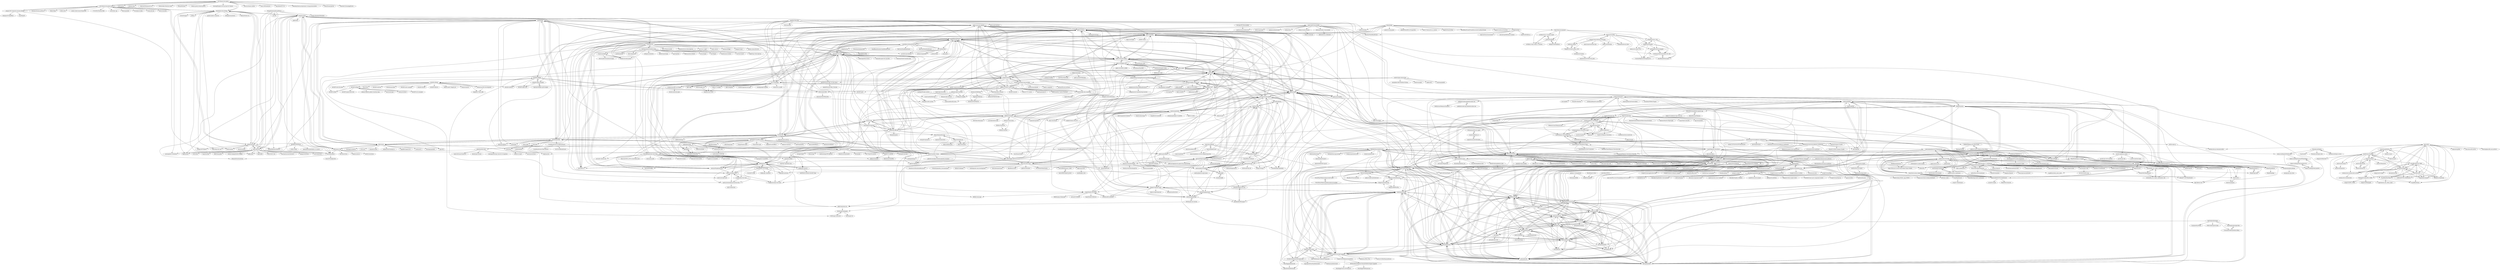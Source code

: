 digraph G {
"rwv/chinese-dos-games" -> "rwv/chinese-dos-games-web"
"rwv/chinese-dos-games" -> "jynew/jynew" ["e"=1]
"rwv/chinese-dos-games" -> "phobal/ivideo" ["e"=1]
"rwv/chinese-dos-games" -> "skywind3000/preserve-cd" ["e"=1]
"rwv/chinese-dos-games" -> "loremwalker/WebSiteUseful" ["e"=1]
"rwv/chinese-dos-games" -> "DIYgod/RSSHub" ["e"=1]
"rwv/chinese-dos-games" -> "chinese-poetry/chinese-poetry" ["e"=1]
"rwv/chinese-dos-games" -> "byoungd/English-level-up-tips-for-Chinese" ["e"=1]
"rwv/chinese-dos-games" -> "dreamlayers/em-dosbox"
"rwv/chinese-dos-games" -> "pwxcoo/chinese-xinhua" ["e"=1]
"rwv/chinese-dos-games" -> "syhyz1990/baiduyun" ["e"=1]
"rwv/chinese-dos-games" -> "iikira/BaiduPCS-Go" ["e"=1]
"rwv/chinese-dos-games" -> "shimohq/chinese-programmer-wrong-pronunciation" ["e"=1]
"rwv/chinese-dos-games" -> "EtherDream/jsproxy" ["e"=1]
"rwv/chinese-dos-games" -> "zhaoolee/ChromeAppHeroes" ["e"=1]
"AmazingAmpharos/OoT-Randomizer" -> "TestRunnerSRL/OoT-Randomizer"
"AmazingAmpharos/OoT-Randomizer" -> "LagoLunatic/wwrando"
"AmazingAmpharos/OoT-Randomizer" -> "glankk/gz"
"AmazingAmpharos/OoT-Randomizer" -> "sporchia/alttp_vt_randomizer"
"AmazingAmpharos/OoT-Randomizer" -> "TestRunnerSRL/bizhawk-co-op"
"AmazingAmpharos/OoT-Randomizer" -> "fig02/Better-OoT"
"AmazingAmpharos/OoT-Randomizer" -> "ZoeyZolotova/mm-rando"
"AmazingAmpharos/OoT-Randomizer" -> "az64/mm-rando"
"AmazingAmpharos/OoT-Randomizer" -> "gamestabled/OoT3D_Randomizer"
"AmazingAmpharos/OoT-Randomizer" -> "minishmaker/randomizer"
"AmazingAmpharos/OoT-Randomizer" -> "glankk/n64"
"AmazingAmpharos/OoT-Randomizer" -> "hylian-modding/OotModLoader"
"AmazingAmpharos/OoT-Randomizer" -> "z64proto/sw97"
"AmazingAmpharos/OoT-Randomizer" -> "Dessyreqt/alttprandomizer"
"AmazingAmpharos/OoT-Randomizer" -> "jangler/oracles-randomizer"
"LagoLunatic/wwrando" -> "Sage-of-Mirrors/Custom-Wind-Waker-Player-Models"
"LagoLunatic/wwrando" -> "AmazingAmpharos/OoT-Randomizer"
"LagoLunatic/wwrando" -> "ZoeyZolotova/mm-rando"
"LagoLunatic/wwrando" -> "TestRunnerSRL/OoT-Randomizer"
"LagoLunatic/wwrando" -> "WideBoner/betterww"
"LagoLunatic/wwrando" -> "wooferzfg/tww-rando-tracker"
"LagoLunatic/wwrando" -> "gamestabled/OoT3D_Randomizer"
"LagoLunatic/wwrando" -> "glankk/gz"
"LagoLunatic/wwrando" -> "minishmaker/randomizer"
"LagoLunatic/wwrando" -> "az64/mm-rando"
"LagoLunatic/wwrando" -> "sporchia/alttp_vt_randomizer"
"LagoLunatic/wwrando" -> "LagoLunatic/GCFT"
"LagoLunatic/wwrando" -> "TestRunnerSRL/bizhawk-co-op"
"LagoLunatic/wwrando" -> "LuigiBlood/zelda_dawn_dusk" ["e"=1]
"LagoLunatic/wwrando" -> "zeldaret/mm" ["e"=1]
"aappleby/MetroBoy" -> "LIJI32/SameBoy"
"aappleby/MetroBoy" -> "Gekkio/mooneye-gb"
"aappleby/MetroBoy" -> "furrtek/DMG-CPU-Inside"
"aappleby/MetroBoy" -> "iaddis/metalnes" ["e"=1]
"aappleby/MetroBoy" -> "skylersaleh/SkyEmu" ["e"=1]
"aappleby/MetroBoy" -> "gbdev/pandocs"
"aappleby/MetroBoy" -> "gbdev/rgbds"
"aappleby/MetroBoy" -> "nba-emu/NanoBoyAdvance" ["e"=1]
"aappleby/MetroBoy" -> "mattcurrie/dmg-acid2"
"aappleby/MetroBoy" -> "christopherpow/nes-test-roms"
"aappleby/MetroBoy" -> "zladx/LADX-Disassembly"
"aappleby/MetroBoy" -> "FEX-Emu/FEX" ["e"=1]
"aappleby/MetroBoy" -> "Gekkio/gb-research"
"aappleby/MetroBoy" -> "Gekkio/mooneye-test-suite"
"aappleby/MetroBoy" -> "Gekkio/gb-ctr"
"marco9999/Dynarec_Guide" -> "marco9999/Super8_jitcore"
"marco9999/Super8_jitcore" -> "marco9999/Dynarec_Guide"
"avivace/awesome-gbdev" -> "rednex/rgbds"
"avivace/awesome-gbdev" -> "Gekkio/mooneye-gb"
"avivace/awesome-gbdev" -> "Zal0/ZGB"
"avivace/awesome-gbdev" -> "AntonioND/ucity"
"avivace/awesome-gbdev" -> "pret/pokered"
"avivace/awesome-gbdev" -> "TheFakeMateo/RedPlusPlus"
"avivace/awesome-gbdev" -> "sinamas/gambatte"
"avivace/awesome-gbdev" -> "bentley/rgbds"
"avivace/awesome-gbdev" -> "LIJI32/SameBoy"
"avivace/awesome-gbdev" -> "Emu-Docs/Emu-Docs"
"avivace/awesome-gbdev" -> "andreasjhkarlsson/gbdk-n"
"avivace/awesome-gbdev" -> "pret/pokecrystal"
"avivace/awesome-gbdev" -> "BonsaiDen/Tuff.gb"
"avivace/awesome-gbdev" -> "infinity-gbc/infinity"
"avivace/awesome-gbdev" -> "BonsaiDen/gbasm"
"pret/pokegold-spaceworld" -> "pret/pokegold"
"pret/pokegold-spaceworld" -> "pret/pokestadium"
"pret/pokegold-spaceworld" -> "pret/poketcg"
"pret/pokegold-spaceworld" -> "pret/pokeyellow"
"pret/pokegold-spaceworld" -> "pret/pokeruby"
"pret/pokegold-spaceworld" -> "pret/pokediamond"
"pret/pokegold-spaceworld" -> "pret/pokepinball"
"pret/pokegold-spaceworld" -> "pret/pokepinballrs"
"pret/pokegold-spaceworld" -> "pret/pokefirered"
"pret/pokegold-spaceworld" -> "pret/pokeheartgold"
"pret/pokegold-spaceworld" -> "Rangi42/redstarbluestar"
"pret/pokegold-spaceworld" -> "pret/pmd-red"
"pret/pokegold-spaceworld" -> "pret/pokecrystal"
"pret/pokegold-spaceworld" -> "pret/pokerevo"
"pret/pokegold-spaceworld" -> "pret/pokemon-reverse-engineering-tools"
"binji/binjgb" -> "Gekkio/mooneye-gb"
"binji/binjgb" -> "jgilchrist/gbemu"
"binji/binjgb" -> "LIJI32/SameBoy"
"binji/binjgb" -> "AntonioND/giibiiadvance"
"binji/binjgb" -> "ahrnbom/gbapfomgd"
"binji/binjgb" -> "Zal0/ZGB"
"binji/binjgb" -> "gbdev/pandocs"
"binji/binjgb" -> "Emu-Docs/Emu-Docs"
"binji/binjgb" -> "Gekkio/gb-ctr"
"drhelius/Gearboy" -> "LIJI32/SameBoy"
"drhelius/Gearboy" -> "drhelius/Gearsystem"
"drhelius/Gearboy" -> "sinamas/gambatte"
"drhelius/Gearboy" -> "Gekkio/mooneye-gb"
"drhelius/Gearboy" -> "shonumi/gbe-plus" ["e"=1]
"drhelius/Gearboy" -> "jgilchrist/gbemu"
"drhelius/Gearboy" -> "gbdev/pandocs"
"drhelius/Gearboy" -> "punesemu/puNES" ["e"=1]
"drhelius/Gearboy" -> "Zal0/gbdk-2020"
"drhelius/Gearboy" -> "ekeeke/Genesis-Plus-GX" ["e"=1]
"drhelius/Gearboy" -> "JaCzekanski/Avocado" ["e"=1]
"drhelius/Gearboy" -> "bsnes-emu/bsnes" ["e"=1]
"drhelius/Gearboy" -> "gbdev/awesome-gbdev"
"drhelius/Gearboy" -> "CTurt/Cinoop"
"drhelius/Gearboy" -> "TASVideos/desmume" ["e"=1]
"evanbowman/blind-jump-portable" -> "JeffRuLz/Celeste-Classic-GBA"
"evanbowman/blind-jump-portable" -> "gbdev/awesome-gbadev"
"evanbowman/blind-jump-portable" -> "rodri042/gba-link-connection"
"evanbowman/blind-jump-portable" -> "evanbowman/skyland"
"evanbowman/blind-jump-portable" -> "GValiente/butano"
"evanbowman/blind-jump-portable" -> "devkitPro/libtonc"
"evanbowman/blind-jump-portable" -> "gbadev-org/games"
"evanbowman/blind-jump-portable" -> "LunarLambda/sdk-seven"
"evanbowman/blind-jump-portable" -> "AntonioND/ucity-advance"
"evanbowman/blind-jump-portable" -> "felixjones/agbabi"
"gbdev/pandocs" -> "mattcurrie/dmg-acid2"
"gbdev/pandocs" -> "gbdev/rgbds"
"gbdev/pandocs" -> "retrio/gb-test-roms"
"gbdev/pandocs" -> "Gekkio/gb-ctr"
"gbdev/pandocs" -> "LIJI32/SameBoy"
"gbdev/pandocs" -> "gbdev/hardware.inc"
"gbdev/pandocs" -> "AntonioND/giibiiadvance"
"gbdev/pandocs" -> "ISSOtm/gb-bootroms"
"gbdev/pandocs" -> "gbdev/awesome-gbdev"
"gbdev/pandocs" -> "rednex/rgbds"
"gbdev/pandocs" -> "Gekkio/mooneye-gb"
"gbdev/pandocs" -> "mattcurrie/mgbdis"
"gbdev/pandocs" -> "ahrnbom/gingerbread"
"gbdev/pandocs" -> "mattcurrie/cgb-acid2"
"gbdev/pandocs" -> "Zal0/ZGB"
"zladx/LADX-Disassembly" -> "Drenn1/oracles-disasm"
"zladx/LADX-Disassembly" -> "mattcurrie/mgbdis"
"zladx/LADX-Disassembly" -> "aldonunez/zelda1-disassembly"
"zladx/LADX-Disassembly" -> "pret/pokegold-spaceworld"
"zladx/LADX-Disassembly" -> "pret/pokegold"
"zladx/LADX-Disassembly" -> "camthesaxman/zeldasource"
"zladx/LADX-Disassembly" -> "zeldaret/tp" ["e"=1]
"zladx/LADX-Disassembly" -> "Rangi42/tilemap-studio"
"zladx/LADX-Disassembly" -> "gbdev/pandocs"
"zladx/LADX-Disassembly" -> "doldecomp/melee" ["e"=1]
"zladx/LADX-Disassembly" -> "pret/pokeyellow"
"zladx/LADX-Disassembly" -> "Rangi42/polishedcrystal"
"zladx/LADX-Disassembly" -> "captainsouthbird/smb3" ["e"=1]
"zladx/LADX-Disassembly" -> "Zal0/ZGB"
"zladx/LADX-Disassembly" -> "zeldaret/tmc" ["e"=1]
"endrift/gbajs" -> "taisel/IodineGBA"
"endrift/gbajs" -> "taisel/GameBoy-Online"
"endrift/gbajs" -> "Two9A/jsGB"
"endrift/gbajs" -> "fcambus/jsemu"
"endrift/gbajs" -> "andychase/gbajs2"
"endrift/gbajs" -> "bfirsh/jsnes"
"endrift/gbajs" -> "bfirsh/jsnes-web"
"endrift/gbajs" -> "lrusso/Emulatrix"
"endrift/gbajs" -> "srojam/gba"
"endrift/gbajs" -> "mgba-emu/mgba" ["e"=1]
"endrift/gbajs" -> "juchi/gameboy.js"
"endrift/gbajs" -> "gbdev/awesome-gbadev"
"endrift/gbajs" -> "tjwei/xnes"
"endrift/gbajs" -> "trekawek/coffee-gb"
"endrift/gbajs" -> "BigEd/jsemu"
"msikma/pokesprite" -> "veekun/pokedex"
"msikma/pokesprite" -> "kwsch/PKHeX" ["e"=1]
"msikma/pokesprite" -> "PokeAPI/sprites"
"msikma/pokesprite" -> "projectpokemon/EventsGallery" ["e"=1]
"msikma/pokesprite" -> "architdate/PKHeX-Plugins" ["e"=1]
"msikma/pokesprite" -> "kwsch/pk3DS" ["e"=1]
"msikma/pokesprite" -> "pokedextracker/pokedextracker.com"
"msikma/pokesprite" -> "PokeAPI/pokeapi"
"msikma/pokesprite" -> "ZeChrales/PogoAssets" ["e"=1]
"msikma/pokesprite" -> "kwsch/pkNX" ["e"=1]
"msikma/pokesprite" -> "PoshoDev/DexTool"
"msikma/pokesprite" -> "pret/pokeemerald"
"msikma/pokesprite" -> "msikma/pokesprite-spritesheet"
"msikma/pokesprite" -> "smogon/pokemon-showdown"
"msikma/pokesprite" -> "Skeli789/Complete-Fire-Red-Upgrade"
"bfirsh/jsnes" -> "bfirsh/jsnes-web"
"bfirsh/jsnes" -> "fogleman/nes" ["e"=1]
"bfirsh/jsnes" -> "fcambus/jsemu"
"bfirsh/jsnes" -> "rage8885/OpenSC2K" ["e"=1]
"bfirsh/jsnes" -> "endrift/gbajs"
"bfirsh/jsnes" -> "zouhir/jarvis" ["e"=1]
"bfirsh/jsnes" -> "taisel/IodineGBA"
"bfirsh/jsnes" -> "developit/greenlet" ["e"=1]
"bfirsh/jsnes" -> "AndreaOrru/LaiNES"
"bfirsh/jsnes" -> "Two9A/jsGB"
"bfirsh/jsnes" -> "copy/v86" ["e"=1]
"bfirsh/jsnes" -> "developit/workerize" ["e"=1]
"bfirsh/jsnes" -> "cc65/cc65" ["e"=1]
"bfirsh/jsnes" -> "mamedev/mame" ["e"=1]
"bfirsh/jsnes" -> "captbaritone/winamp2-js" ["e"=1]
"JeffRuLz/Celeste-Classic-GBA" -> "evanbowman/blind-jump-portable"
"JeffRuLz/Celeste-Classic-GBA" -> "HDR/Gameboy-Camera-Flashcart" ["e"=1]
"JeffRuLz/Celeste-Classic-GBA" -> "doomhack/GBADoom"
"JeffRuLz/Celeste-Classic-GBA" -> "PeterLemon/GBA"
"JeffRuLz/Celeste-Classic-GBA" -> "exelotl/goodboy-advance"
"JeffRuLz/Celeste-Classic-GBA" -> "rodri042/gba-link-connection"
"JeffRuLz/Celeste-Classic-GBA" -> "devkitPro/mmutil"
"JeffRuLz/Celeste-Classic-GBA" -> "gbdev/awesome-gbadev"
"JeffRuLz/Celeste-Classic-GBA" -> "stuij/apex-audio-system"
"JeffRuLz/Celeste-Classic-GBA" -> "lemon32767/ccleste"
"JeffRuLz/Celeste-Classic-GBA" -> "devkitPro/grit"
"JeffRuLz/Celeste-Classic-GBA" -> "dbeef/spelunky-ds" ["e"=1]
"SuperDisk/hUGETracker" -> "SuperDisk/hUGEDriver"
"SuperDisk/hUGETracker" -> "stoneface86/trackerboy"
"SuperDisk/hUGETracker" -> "bbbbbr/romusage"
"SuperDisk/hUGETracker" -> "bbbbbr/gimp-tilemap-gb"
"SuperDisk/hUGETracker" -> "untoxa/hUGEBuild"
"HenrikJoreteg/feather-app" -> "HenrikJoreteg/feather-route-matcher"
"HenrikJoreteg/feather-app" -> "substack/hyperx" ["e"=1]
"HenrikJoreteg/feather-app" -> "nolanlawson/pokedex.org"
"HenrikJoreteg/feather-app" -> "samccone/The-cost-of-transpiling-es2015-in-2016" ["e"=1]
"HenrikJoreteg/feather-app" -> "Mercateo/component-check" ["e"=1]
"HenrikJoreteg/feather-app" -> "iamdustan/tiny-react-renderer" ["e"=1]
"HenrikJoreteg/feather-app" -> "HenrikJoreteg/hjs-webpack" ["e"=1]
"HenrikJoreteg/feather-app" -> "ryanflorence/react-project" ["e"=1]
"HenrikJoreteg/feather-app" -> "paldepind/snabbdom" ["e"=1]
"HenrikJoreteg/feather-app" -> "jlongster/redux-simple-router" ["e"=1]
"HenrikJoreteg/feather-app" -> "ericelliott/react-pure-component-starter" ["e"=1]
"HenrikJoreteg/feather-app" -> "GoogleChrome/big-rig" ["e"=1]
"HenrikJoreteg/feather-app" -> "gaearon/redux" ["e"=1]
"HenrikJoreteg/feather-app" -> "sindresorhus/ava" ["e"=1]
"HenrikJoreteg/feather-app" -> "maxogden/yo-yo" ["e"=1]
"pengan1987/computer-museum-dnbwg" -> "pengan1987/famicn"
"pengan1987/computer-museum-dnbwg" -> "dontpanic92/OpenPAL3" ["e"=1]
"pengan1987/computer-museum-dnbwg" -> "rwv/chinese-dos-games-web"
"pengan1987/computer-museum-dnbwg" -> "tuna/blogroll" ["e"=1]
"pret/pokered" -> "pret/pokecrystal"
"pret/pokered" -> "pret/pokeemerald"
"pret/pokered" -> "pret/pokeyellow"
"pret/pokered" -> "pret/pokeruby"
"pret/pokered" -> "pret/pokefirered"
"pret/pokered" -> "pret/pokegold"
"pret/pokered" -> "pret/poketcg"
"pret/pokered" -> "pret/pokegold-spaceworld"
"pret/pokered" -> "Rangi42/polishedcrystal"
"pret/pokered" -> "pret/pokemon-reverse-engineering-tools"
"pret/pokered" -> "avivace/awesome-gbdev"
"pret/pokered" -> "rednex/rgbds"
"pret/pokered" -> "gbdev/awesome-gbdev"
"pret/pokered" -> "TheFakeMateo/RedPlusPlus"
"pret/pokered" -> "zeldaret/oot" ["e"=1]
"po-devs/pokemon-online" -> "po-devs/android-client"
"po-devs/pokemon-online" -> "po-devs/po-server-goodies"
"po-devs/pokemon-online" -> "po-devs/po-web"
"PokeAPI/sprites" -> "PokeAPI/pokeapi"
"PokeAPI/sprites" -> "PokeAPI/pokeapi-js-wrapper"
"PokeAPI/sprites" -> "msikma/pokesprite"
"PokeAPI/sprites" -> "PokeAPI/pokedex-promise-v2"
"PokeAPI/sprites" -> "PokeAPI/api-data"
"PokeAPI/sprites" -> "PokeAPI/pokeapi.co"
"PokeAPI/sprites" -> "veekun/pokedex"
"PokeAPI/sprites" -> "fanzeyi/pokemon.json"
"PokeAPI/sprites" -> "smogon/pokemon-showdown-client"
"PokeAPI/sprites" -> "PokeAPI/pokebase"
"PokeAPI/sprites" -> "Gabb-c/pokenode-ts"
"PokeAPI/sprites" -> "smogon/damage-calc"
"PokeAPI/sprites" -> "mazipan/graphql-pokeapi"
"PokeAPI/sprites" -> "smogon/pokemon-showdown"
"PokeAPI/sprites" -> "HybridShivam/pokedex-angular-app"
"ewiger/jsmodem" -> "kevinvandervlist/jslinuxstorage"
"ewiger/jsmodem" -> "tlrobinson/node-jslinux"
"pret/pokeemerald" -> "pret/pokeruby"
"pret/pokeemerald" -> "pret/pokefirered"
"pret/pokeemerald" -> "pret/pokecrystal"
"pret/pokeemerald" -> "huderlem/porymap"
"pret/pokeemerald" -> "pret/pokeyellow"
"pret/pokeemerald" -> "pret/pokegold"
"pret/pokeemerald" -> "pret/pokered"
"pret/pokeemerald" -> "Rangi42/polishedcrystal"
"pret/pokeemerald" -> "pret/pokediamond"
"pret/pokeemerald" -> "rh-hideout/pokeemerald-expansion"
"pret/pokeemerald" -> "Skeli789/Complete-Fire-Red-Upgrade"
"pret/pokeemerald" -> "pret/pokegold-spaceworld"
"pret/pokeemerald" -> "huderlem/poryscript"
"pret/pokeemerald" -> "pret/pmd-red"
"pret/pokeemerald" -> "pret/poketcg"
"s-macke/jor1k" -> "levskaya/jslinux-deobfuscated"
"s-macke/jor1k" -> "benjamincburns/websockproxy"
"s-macke/jor1k" -> "ubercomp/jslm32"
"s-macke/jor1k" -> "copy/v86" ["e"=1]
"s-macke/jor1k" -> "riscv/riscv-angel" ["e"=1]
"s-macke/jor1k" -> "ozaki-r/arm-js"
"s-macke/jor1k" -> "fcambus/jsemu"
"s-macke/jor1k" -> "jeffpar/pcjs" ["e"=1]
"s-macke/jor1k" -> "maximecb/Higgs" ["e"=1]
"s-macke/jor1k" -> "ewiger/jsmodem"
"s-macke/jor1k" -> "tlrobinson/node-jslinux"
"s-macke/jor1k" -> "jbangert/trapcc" ["e"=1]
"s-macke/jor1k" -> "plasma-umass/browsix" ["e"=1]
"s-macke/jor1k" -> "asmblah/jemul8"
"s-macke/jor1k" -> "Overv/MineAssemble" ["e"=1]
"Zal0/ZGB" -> "gbdk-2020/gbdk-2020"
"Zal0/ZGB" -> "mrombout/gbdk_playground"
"Zal0/ZGB" -> "Zal0/gbdk-2020"
"Zal0/ZGB" -> "AntonioND/gbt-player"
"Zal0/ZGB" -> "rednex/rgbds"
"Zal0/ZGB" -> "andreasjhkarlsson/gbdk-n"
"Zal0/ZGB" -> "GValiente/butano"
"Zal0/ZGB" -> "avivace/awesome-gbdev"
"Zal0/ZGB" -> "gbdev/awesome-gbdev"
"Zal0/ZGB" -> "SuperDisk/hUGETracker"
"Zal0/ZGB" -> "gbdev/pandocs"
"Zal0/ZGB" -> "gbdev/rgbds"
"Zal0/ZGB" -> "gingemonster/GamingMonstersGameBoySampleCode"
"Zal0/ZGB" -> "Rangi42/tilemap-studio"
"Zal0/ZGB" -> "AntonioND/ucity"
"binji/pokegb" -> "binji/binjgb"
"binji/pokegb" -> "pmndrs/racing-game" ["e"=1]
"binji/pokegb" -> "binji/smolnes"
"binji/pokegb" -> "alibaba/PolarDB-for-PostgreSQL" ["e"=1]
"binji/pokegb" -> "merry75/educative.io_courses" ["e"=1]
"binji/pokegb" -> "LIJI32/SameBoy"
"binji/pokegb" -> "gbdev/pandocs"
"binji/pokegb" -> "Rikj000/MoniGoMani" ["e"=1]
"binji/pokegb" -> "Zal0/ZGB"
"binji/pokegb" -> "HaveIBeenPwned/PwnedPasswordsCloudflareWorker" ["e"=1]
"binji/pokegb" -> "AngeloCore/discord-buttons" ["e"=1]
"binji/pokegb" -> "iaddis/metalnes" ["e"=1]
"binji/pokegb" -> "GValiente/butano"
"binji/pokegb" -> "pret/pokefirered"
"binji/pokegb" -> "team7katas/sysopsquad"
"gbdk-2020/gbdk-2020" -> "Zal0/ZGB"
"gbdk-2020/gbdk-2020" -> "gbdev/rgbds"
"gbdk-2020/gbdk-2020" -> "gingemonster/GamingMonstersGameBoySampleCode"
"gbdk-2020/gbdk-2020" -> "mrombout/gbdk_playground"
"gbdk-2020/gbdk-2020" -> "gbdev/awesome-gbdev"
"gbdk-2020/gbdk-2020" -> "GValiente/butano"
"gbdk-2020/gbdk-2020" -> "gbdev/pandocs"
"gbdk-2020/gbdk-2020" -> "LIJI32/SameBoy"
"gbdk-2020/gbdk-2020" -> "gbdk-2020/GBTD_GBMB"
"gbdk-2020/gbdk-2020" -> "stacksmashing/gb-wordle"
"gbdk-2020/gbdk-2020" -> "SuperDisk/hUGETracker"
"gbdk-2020/gbdk-2020" -> "Rangi42/tilemap-studio"
"gbdk-2020/gbdk-2020" -> "gbadev-org/awesome-gbadev"
"gbdk-2020/gbdk-2020" -> "Zal0/GBSoundDemo"
"gbdk-2020/gbdk-2020" -> "lesserkuma/FlashGBX" ["e"=1]
"mrombout/gbdk_playground" -> "Zal0/ZGB"
"mrombout/gbdk_playground" -> "gingemonster/GamingMonstersGameBoySampleCode"
"mrombout/gbdk_playground" -> "gbdk-salvage/grooves-game-boy-programming"
"mrombout/gbdk_playground" -> "flozz/gameboy-examples"
"mrombout/gbdk_playground" -> "gbdkjs/gbdkjs"
"mrombout/gbdk_playground" -> "Zal0/gbdk-2020"
"mrombout/gbdk_playground" -> "andreasjhkarlsson/gbdk-n"
"mrombout/gbdk_playground" -> "gingemonster/DinosOfflineAdventure"
"mrombout/gbdk_playground" -> "bbbbbr/romusage"
"mrombout/gbdk_playground" -> "AntonioND/gbt-player"
"mrombout/gbdk_playground" -> "mills32/CUTE_DEMO"
"dreamlayers/em-dosbox" -> "db48x/emularity"
"dreamlayers/em-dosbox" -> "caiiiycuk/js-dos"
"dreamlayers/em-dosbox" -> "rwv/chinese-dos-games-web"
"dreamlayers/em-dosbox" -> "rwv/chinese-dos-games"
"dreamlayers/em-dosbox" -> "joncampbell123/dosbox-x" ["e"=1]
"dreamlayers/em-dosbox" -> "caiiiycuk/js-dos.com"
"dreamlayers/em-dosbox" -> "jsmess/jsmess"
"dreamlayers/em-dosbox" -> "jeffpar/pcjs" ["e"=1]
"dreamlayers/em-dosbox" -> "fcambus/jsemu"
"dreamlayers/em-dosbox" -> "juj/emscripten-scummvm"
"dreamlayers/em-dosbox" -> "robhagemans/pcbasic" ["e"=1]
"dreamlayers/em-dosbox" -> "Henne/dosbox-svn"
"dreamlayers/em-dosbox" -> "litchie/dospad" ["e"=1]
"dreamlayers/em-dosbox" -> "BigEd/jsemu"
"dreamlayers/em-dosbox" -> "jsdf/pce" ["e"=1]
"tlrobinson/node-jslinux" -> "ewiger/jsmodem"
"PokeAPI/pokebase" -> "PokeAPI/pokepy"
"Emu-Docs/Emu-Docs" -> "franckverrot/EmulationResources"
"Emu-Docs/Emu-Docs" -> "marco9999/Dynarec_Guide"
"Emu-Docs/Emu-Docs" -> "h3nnn4n/gameboy_documentation"
"Emu-Docs/Emu-Docs" -> "daeken/Zookeeper"
"Emu-Docs/Emu-Docs" -> "washingtondc-emu/washingtondc" ["e"=1]
"Emu-Docs/Emu-Docs" -> "shonumi/gbe-plus" ["e"=1]
"Emu-Docs/Emu-Docs" -> "mgba-emu/suite"
"Emu-Docs/Emu-Docs" -> "sinamas/gambatte"
"Emu-Docs/Emu-Docs" -> "mmuszkow/gb-disasm"
"Emu-Docs/Emu-Docs" -> "AlexAltea/nucleus" ["e"=1]
"Emu-Docs/Emu-Docs" -> "jgilchrist/emulator"
"Emu-Docs/Emu-Docs" -> "PSI-Rockin/DobieStation" ["e"=1]
"Gekkio/mooneye-gb" -> "Gekkio/gb-ctr"
"Gekkio/mooneye-gb" -> "LIJI32/SameBoy"
"Gekkio/mooneye-gb" -> "retrio/gb-test-roms"
"Gekkio/mooneye-gb" -> "mvdnes/rboy"
"Gekkio/mooneye-gb" -> "sinamas/gambatte"
"Gekkio/mooneye-gb" -> "AntonioND/giibiiadvance"
"Gekkio/mooneye-gb" -> "simias/gb-rs"
"Gekkio/mooneye-gb" -> "avivace/awesome-gbdev"
"Gekkio/mooneye-gb" -> "gbdev/pandocs"
"Gekkio/mooneye-gb" -> "rylev/DMG-01"
"Gekkio/mooneye-gb" -> "rednex/rgbds"
"Gekkio/mooneye-gb" -> "binji/binjgb"
"Gekkio/mooneye-gb" -> "trekawek/coffee-gb"
"Gekkio/mooneye-gb" -> "michelhe/rustboyadvance-ng"
"Gekkio/mooneye-gb" -> "gbdev/awesome-gbdev"
"LIJI32/SameBoy" -> "Gekkio/mooneye-gb"
"LIJI32/SameBoy" -> "SourMesen/Mesen" ["e"=1]
"LIJI32/SameBoy" -> "rednex/rgbds"
"LIJI32/SameBoy" -> "drhelius/Gearboy"
"LIJI32/SameBoy" -> "gbdev/pandocs"
"LIJI32/SameBoy" -> "punesemu/puNES" ["e"=1]
"LIJI32/SameBoy" -> "gbdev/awesome-gbdev"
"LIJI32/SameBoy" -> "mgba-emu/mgba" ["e"=1]
"LIJI32/SameBoy" -> "bsnes-emu/bsnes" ["e"=1]
"LIJI32/SameBoy" -> "SourMesen/Mesen-S" ["e"=1]
"LIJI32/SameBoy" -> "shonumi/gbe-plus" ["e"=1]
"LIJI32/SameBoy" -> "sinamas/gambatte"
"LIJI32/SameBoy" -> "higan-emu/higan" ["e"=1]
"LIJI32/SameBoy" -> "Gekkio/gb-ctr"
"LIJI32/SameBoy" -> "n64dev/cen64" ["e"=1]
"gbdev/awesome-gbdev" -> "LIJI32/SameBoy"
"gbdev/awesome-gbdev" -> "gbdev/awesome-gbadev"
"gbdev/awesome-gbdev" -> "gbdev/pandocs"
"gbdev/awesome-gbdev" -> "Zal0/ZGB"
"gbdev/awesome-gbdev" -> "rednex/rgbds"
"gbdev/awesome-gbdev" -> "gbdk-2020/gbdk-2020"
"gbdev/awesome-gbdev" -> "gbdev/rgbds"
"gbdev/awesome-gbdev" -> "retrio/gb-test-roms"
"gbdev/awesome-gbdev" -> "Gekkio/mooneye-gb"
"gbdev/awesome-gbdev" -> "Zal0/gbdk-2020"
"gbdev/awesome-gbdev" -> "pret/pokered"
"gbdev/awesome-gbdev" -> "pret/pokecrystal"
"gbdev/awesome-gbdev" -> "chrismaltby/gb-studio" ["e"=1]
"gbdev/awesome-gbdev" -> "GValiente/butano"
"gbdev/awesome-gbdev" -> "trekawek/coffee-gb"
"rednex/rgbds" -> "avivace/awesome-gbdev"
"rednex/rgbds" -> "Zal0/ZGB"
"rednex/rgbds" -> "LIJI32/SameBoy"
"rednex/rgbds" -> "AntonioND/ucity"
"rednex/rgbds" -> "mattcurrie/mgbdis"
"rednex/rgbds" -> "pret/pokegold-spaceworld"
"rednex/rgbds" -> "andreasjhkarlsson/gbdk-n"
"rednex/rgbds" -> "gbdev/pandocs"
"rednex/rgbds" -> "pret/pokegold"
"rednex/rgbds" -> "pret/pokecrystal"
"rednex/rgbds" -> "gbdev/awesome-gbdev"
"rednex/rgbds" -> "Gekkio/mooneye-gb"
"rednex/rgbds" -> "bitnenfer/flappy-boy-asm"
"rednex/rgbds" -> "ahrnbom/gingerbread"
"rednex/rgbds" -> "pret/pokeruby"
"retrio/gb-test-roms" -> "mattcurrie/dmg-acid2"
"retrio/gb-test-roms" -> "c-sp/gameboy-test-roms"
"retrio/gb-test-roms" -> "gbdev/pandocs"
"retrio/gb-test-roms" -> "Gekkio/gb-ctr"
"retrio/gb-test-roms" -> "Gekkio/mooneye-gb"
"retrio/gb-test-roms" -> "AntonioND/giibiiadvance"
"retrio/gb-test-roms" -> "rylev/DMG-01"
"retrio/gb-test-roms" -> "mattcurrie/mealybug-tearoom-tests"
"retrio/gb-test-roms" -> "gbdev/awesome-gbdev"
"retrio/gb-test-roms" -> "robert/gameboy-doctor"
"retrio/gb-test-roms" -> "LIJI32/SameBoy"
"retrio/gb-test-roms" -> "lmmendes/game-boy-opcodes"
"retrio/gb-test-roms" -> "Gekkio/mooneye-test-suite"
"retrio/gb-test-roms" -> "wheremyfoodat/Gameboy-logs"
"retrio/gb-test-roms" -> "jgilchrist/gbemu"
"sinamas/gambatte" -> "bentley/rgbds"
"sinamas/gambatte" -> "Gekkio/mooneye-gb"
"sinamas/gambatte" -> "tj90241/cen64" ["e"=1]
"sinamas/gambatte" -> "LIJI32/SameBoy"
"sinamas/gambatte" -> "libretro/gambatte-libretro" ["e"=1]
"sinamas/gambatte" -> "drhelius/Gearboy"
"sinamas/gambatte" -> "shonumi/gbe-plus" ["e"=1]
"sinamas/gambatte" -> "rdanbrook/nestopia" ["e"=1]
"sinamas/gambatte" -> "vhelin/wla-dx" ["e"=1]
"sinamas/gambatte" -> "StapleButter/melonDS" ["e"=1]
"sinamas/gambatte" -> "Emu-Docs/Emu-Docs"
"sinamas/gambatte" -> "rednex/rgbds"
"sinamas/gambatte" -> "ekeeke/Genesis-Plus-GX" ["e"=1]
"sinamas/gambatte" -> "m64p/mupen64plus-GLideN64" ["e"=1]
"sinamas/gambatte" -> "avivace/awesome-gbdev"
"AntonioND/giibiiadvance" -> "Gekkio/gb-ctr"
"AntonioND/giibiiadvance" -> "retrio/gb-test-roms"
"AntonioND/giibiiadvance" -> "Gekkio/mooneye-gb"
"AntonioND/giibiiadvance" -> "gbdev/pandocs"
"AntonioND/giibiiadvance" -> "mattcurrie/dmg-acid2"
"Gekkio/gb-ctr" -> "Gekkio/mooneye-gb"
"Gekkio/gb-ctr" -> "Gekkio/gb-hardware" ["e"=1]
"Gekkio/gb-ctr" -> "retrio/gb-test-roms"
"Gekkio/gb-ctr" -> "gbdev/pandocs"
"Gekkio/gb-ctr" -> "Gekkio/gb-research"
"Gekkio/gb-ctr" -> "Gekkio/mooneye-test-suite"
"Gekkio/gb-ctr" -> "AntonioND/giibiiadvance"
"Gekkio/gb-ctr" -> "mattcurrie/dmg-acid2"
"Gekkio/gb-ctr" -> "Gekkio/gb-schematics" ["e"=1]
"Gekkio/gb-ctr" -> "gbdev/hardware.inc"
"Gekkio/gb-ctr" -> "mattcurrie/mealybug-tearoom-tests"
"Gekkio/gb-ctr" -> "LIJI32/SameBoy"
"Gekkio/gb-ctr" -> "rylev/DMG-01"
"Gekkio/gb-ctr" -> "DenSinH/DSHBA" ["e"=1]
"Gekkio/gb-ctr" -> "furrtek/DMG-CPU-Inside"
"Two9A/jsGB" -> "endrift/gbajs"
"Two9A/jsGB" -> "grantgalitz/GameBoy-Online"
"Two9A/jsGB" -> "taisel/GameBoy-Online"
"Two9A/jsGB" -> "trekawek/coffee-gb"
"Two9A/jsGB" -> "jpfau/gbajs"
"Two9A/jsGB" -> "Gekkio/mooneye-gb"
"Two9A/jsGB" -> "CTurt/Cinoop"
"Two9A/jsGB" -> "retrio/gb-test-roms"
"Two9A/jsGB" -> "fcambus/jsemu"
"Two9A/jsGB" -> "AntonioND/giibiiadvance"
"Two9A/jsGB" -> "bfirsh/dynamicaudio.js"
"Two9A/jsGB" -> "skilldrick/6502js" ["e"=1]
"Two9A/jsGB" -> "taisel/IodineGBA"
"Two9A/jsGB" -> "bfirsh/jsnes"
"Two9A/jsGB" -> "rylev/DMG-01"
"mvdnes/rboy" -> "Gekkio/mooneye-gb"
"mvdnes/rboy" -> "michelhe/rustboyadvance-ng"
"mvdnes/rboy" -> "simias/gb-rs"
"mvdnes/rboy" -> "jawline/Mimic"
"mvdnes/rboy" -> "mohanson/gameboy" ["e"=1]
"mvdnes/rboy" -> "rylev/DMG-01"
"mvdnes/rboy" -> "retrio/gb-test-roms"
"mvdnes/rboy" -> "pcwalton/sprocketnes" ["e"=1]
"trekawek/coffee-gb" -> "Gekkio/mooneye-gb"
"trekawek/coffee-gb" -> "LIJI32/SameBoy"
"trekawek/coffee-gb" -> "gbdev/awesome-gbdev"
"trekawek/coffee-gb" -> "avivace/awesome-gbdev"
"trekawek/coffee-gb" -> "drhelius/Gearboy"
"trekawek/coffee-gb" -> "Two9A/jsGB"
"trekawek/coffee-gb" -> "Dooskington/GameLad"
"trekawek/coffee-gb" -> "binji/binjgb"
"trekawek/coffee-gb" -> "CTurt/Cinoop"
"trekawek/coffee-gb" -> "gbdev/pandocs"
"trekawek/coffee-gb" -> "djhworld/gomeboycolor"
"trekawek/coffee-gb" -> "Humpheh/goboy" ["e"=1]
"trekawek/coffee-gb" -> "retrio/gb-test-roms"
"trekawek/coffee-gb" -> "jgilchrist/gbemu"
"trekawek/coffee-gb" -> "Zal0/ZGB"
"huderlem/porymap" -> "huderlem/poryscript"
"huderlem/porymap" -> "pret/pokefirered"
"huderlem/porymap" -> "pret/pokeemerald"
"huderlem/porymap" -> "Skeli789/Complete-Fire-Red-Upgrade"
"huderlem/porymap" -> "rh-hideout/pokeemerald-expansion"
"huderlem/porymap" -> "pret/pokeruby"
"huderlem/porymap" -> "Rangi42/tilemap-studio"
"huderlem/porymap" -> "Rangi42/polishedcrystal"
"huderlem/porymap" -> "pret/pokegold"
"huderlem/porymap" -> "pret/pokediamond"
"huderlem/porymap" -> "Rangi42/polished-map"
"huderlem/porymap" -> "pret/pokeheartgold"
"huderlem/porymap" -> "Skeli789/Dynamic-Pokemon-Expansion"
"huderlem/porymap" -> "pret/pmd-red"
"huderlem/porymap" -> "DizzyEggg/pokeemerald"
"visualboyadvance/visualboyadvance" -> "visualboyadvance/vbam-libretro"
"visualboyadvance/visualboyadvance" -> "x3ro/VisualBoyAdvance"
"visualboyadvance/visualboyadvance" -> "visualboyadvance-m/visualboyadvance-m" ["e"=1]
"rwv/chinese-dos-games-web" -> "rwv/chinese-dos-games"
"rwv/chinese-dos-games-web" -> "dreamlayers/em-dosbox"
"rwv/chinese-dos-games-web" -> "db48x/emularity"
"rwv/chinese-dos-games-web" -> "chiuinan/chiuinan.github.io"
"rwv/chinese-dos-games-web" -> "sdlpal/sdlpal" ["e"=1]
"rwv/chinese-dos-games-web" -> "pengan1987/computer-museum-dnbwg"
"rwv/chinese-dos-games-web" -> "helloxz/zdir" ["e"=1]
"rwv/chinese-dos-games-web" -> "yeskn-studio/vmoex-framework" ["e"=1]
"rwv/chinese-dos-games-web" -> "178146582/Fantasy-field" ["e"=1]
"rwv/chinese-dos-games-web" -> "scarsty/kys-cpp" ["e"=1]
"rwv/chinese-dos-games-web" -> "donwa/goindex" ["e"=1]
"rwv/chinese-dos-games-web" -> "You2php/you2php" ["e"=1]
"rwv/chinese-dos-games-web" -> "zorlan/skycaiji" ["e"=1]
"rwv/chinese-dos-games-web" -> "donwa/oneindex" ["e"=1]
"GValiente/butano" -> "gbdev/awesome-gbadev"
"GValiente/butano" -> "evanbowman/blind-jump-portable"
"GValiente/butano" -> "gbadev-org/awesome-gbadev"
"GValiente/butano" -> "Zal0/ZGB"
"GValiente/butano" -> "evanbowman/BPCore-Engine"
"GValiente/butano" -> "rodri042/gba-link-connection"
"GValiente/butano" -> "JeffRuLz/Celeste-Classic-GBA"
"GValiente/butano" -> "gbdk-2020/gbdk-2020"
"GValiente/butano" -> "felixjones/gba-toolchain"
"GValiente/butano" -> "rust-console/gba"
"GValiente/butano" -> "JamieDStewart/GBA_VSCode_Basic"
"GValiente/butano" -> "gbdev/awesome-gbdev"
"GValiente/butano" -> "exelotl/goodboy-advance"
"GValiente/butano" -> "Zal0/gbdk-2020"
"GValiente/butano" -> "gbdev/rgbds"
"gbdev/awesome-gbadev" -> "GValiente/butano"
"gbdev/awesome-gbadev" -> "rust-console/gba"
"gbdev/awesome-gbadev" -> "evanbowman/blind-jump-portable"
"gbdev/awesome-gbadev" -> "devkitPro/libgba"
"gbdev/awesome-gbadev" -> "gbdev/awesome-gbdev"
"gbdev/awesome-gbadev" -> "JamieDStewart/GBA_VSCode_Basic"
"gbdev/awesome-gbadev" -> "PeterLemon/GBA"
"gbdev/awesome-gbadev" -> "Rangi42/tilemap-studio"
"gbdev/awesome-gbadev" -> "JeffRuLz/Celeste-Classic-GBA"
"gbdev/awesome-gbadev" -> "evanbowman/BPCore-Engine"
"gbdev/awesome-gbadev" -> "Zal0/gbdk-2020"
"gbdev/awesome-gbadev" -> "rodri042/gba-link-connection"
"gbdev/awesome-gbadev" -> "gbdev/pandocs"
"gbdev/awesome-gbadev" -> "exelotl/goodboy-advance"
"gbdev/awesome-gbadev" -> "devkitPro/gba-examples"
"pret/pokemon-reverse-engineering-tools" -> "pret/pokeyellow"
"pret/pokemon-reverse-engineering-tools" -> "pret/pokestadium"
"pret/pokemon-reverse-engineering-tools" -> "pret/pokepuzzle"
"pret/pokemon-reverse-engineering-tools" -> "pret/poketcg"
"pret/pokemon-reverse-engineering-tools" -> "pret/pokecrystal"
"pret/pokemon-reverse-engineering-tools" -> "pret/pokegold-spaceworld"
"pret/pokemon-reverse-engineering-tools" -> "pret/pokeruby"
"pret/pokemon-reverse-engineering-tools" -> "pret/pokepinball"
"pret/pokemon-reverse-engineering-tools" -> "TheFakeMateo/RedPlusPlus"
"pret/pokemon-reverse-engineering-tools" -> "pret/pokegold"
"pret/pokemon-reverse-engineering-tools" -> "pret/pokediamond"
"pret/pokemon-reverse-engineering-tools" -> "rednex/rgbds"
"pret/pokemon-reverse-engineering-tools" -> "pret/agbcc"
"bfirsh/dynamicaudio.js" -> "gasman/jsmodplayer" ["e"=1]
"grantgalitz/GameBoy-Online" -> "hulkholden/n64js"
"grantgalitz/GameBoy-Online" -> "Two9A/jsGB"
"grantgalitz/GameBoy-Online" -> "grantgalitz/IodineGBA"
"grantgalitz/GameBoy-Online" -> "jpfau/gbajs"
"grantgalitz/GameBoy-Online" -> "nddrylliog/jsmad" ["e"=1]
"grantgalitz/GameBoy-Online" -> "wooga/Pocket-Island" ["e"=1]
"grantgalitz/GameBoy-Online" -> "shaunew/Pac-Man"
"grantgalitz/GameBoy-Online" -> "TTimo/doom3.gpl" ["e"=1]
"grantgalitz/GameBoy-Online" -> "hakimel/Scroll-Effects" ["e"=1]
"grantgalitz/GameBoy-Online" -> "kaepora/cryptocat" ["e"=1]
"grantgalitz/GameBoy-Online" -> "andreasgal/pdf.js" ["e"=1]
"grantgalitz/GameBoy-Online" -> "atdt/escapes.js"
"grantgalitz/GameBoy-Online" -> "iimarckus/pokered"
"grantgalitz/GameBoy-Online" -> "darcyclarke/Repo.js" ["e"=1]
"grantgalitz/GameBoy-Online" -> "digitalfruit/limejs" ["e"=1]
"grantgalitz/IodineGBA" -> "grantgalitz/CannedNES"
"grantgalitz/IodineGBA" -> "jpfau/gbajs"
"hulkholden/n64js" -> "tjwei/xnes"
"hulkholden/n64js" -> "grantgalitz/GameBoy-Online"
"hulkholden/n64js" -> "grantgalitz/IodineGBA"
"hulkholden/n64js" -> "mikeryan/n64dev" ["e"=1]
"hulkholden/n64js" -> "jpfau/gbajs"
"hulkholden/n64js" -> "shaunew/Pac-Man"
"shaunew/Pac-Man" -> "scottschiller/SURVIVOR" ["e"=1]
"tjwei/xnes" -> "ryanwmoore/fceux"
"tjwei/xnes" -> "ledyba/CycloaJS"
"nolanlawson/pokedex.org" -> "GoogleChrome/sw-precache" ["e"=1]
"nolanlawson/pokedex.org" -> "HenrikJoreteg/feather-app"
"nolanlawson/pokedex.org" -> "GoogleChrome/sw-toolbox" ["e"=1]
"nolanlawson/pokedex.org" -> "phalt/pokeapi"
"nolanlawson/pokedex.org" -> "yoshuawuyts/choo" ["e"=1]
"nolanlawson/pokedex.org" -> "PokeAPI/pokeapi"
"nolanlawson/pokedex.org" -> "GoogleChrome/flipjs" ["e"=1]
"nolanlawson/pokedex.org" -> "veekun/pokedex"
"nolanlawson/pokedex.org" -> "GoogleChrome/application-shell" ["e"=1]
"nolanlawson/pokedex.org" -> "samccone/The-cost-of-transpiling-es2015-in-2016" ["e"=1]
"nolanlawson/pokedex.org" -> "GoogleChrome/ui-element-samples" ["e"=1]
"nolanlawson/pokedex.org" -> "pazguille/offline-first" ["e"=1]
"nolanlawson/pokedex.org" -> "mxstbr/react-boilerplate" ["e"=1]
"nolanlawson/pokedex.org" -> "trueadm/inferno" ["e"=1]
"nolanlawson/pokedex.org" -> "google/lovefield" ["e"=1]
"fanzeyi/pokemon.json" -> "veekun/pokedex"
"fanzeyi/pokemon.json" -> "Biuni/PokemonGO-Pokedex"
"fanzeyi/pokemon.json" -> "PokeAPI/sprites"
"fanzeyi/pokemon.json" -> "sindresorhus/pokemon"
"fanzeyi/pokemon.json" -> "kotofurumiya/pokemon_data"
"fanzeyi/pokemon.json" -> "PokeAPI/pokeapi"
"fanzeyi/pokemon.json" -> "msikma/pokesprite"
"fanzeyi/pokemon.json" -> "Moutella/pokedolar_bot"
"fanzeyi/pokemon.json" -> "PascalPixel/pokemon-font"
"fanzeyi/pokemon.json" -> "ZeChrales/PogoAssets" ["e"=1]
"Zarel/Pokemon-Showdown" -> "Zarel/Pokemon-Showdown-Client"
"Zarel/Pokemon-Showdown" -> "veekun/pokedex"
"Zarel/Pokemon-Showdown" -> "kwsch/PKHeX" ["e"=1]
"Zarel/Pokemon-Showdown" -> "Zarel/honko-damagecalc"
"Zarel/Pokemon-Showdown" -> "po-devs/pokemon-online"
"Zarel/Pokemon-Showdown" -> "PokeAPI/pokeapi"
"Zarel/Pokemon-Showdown" -> "pret/pokeemerald"
"Zarel/Pokemon-Showdown" -> "Zarel/Pokemon-Showdown-Dex"
"Zarel/Pokemon-Showdown" -> "pret/pokered"
"Zarel/Pokemon-Showdown" -> "msikma/pokesprite"
"Zarel/Pokemon-Showdown" -> "pret/pokecrystal"
"Zarel/Pokemon-Showdown" -> "Ecuacion/Pokemon-Showdown-Node-Bot"
"Zarel/Pokemon-Showdown" -> "phalt/pokeapi"
"Zarel/Pokemon-Showdown" -> "citra-emu/citra" ["e"=1]
"Zarel/Pokemon-Showdown" -> "pret/pokeruby"
"hsahovic/poke-env" -> "pmariglia/showdown"
"hsahovic/poke-env" -> "yuzeh/metagrok"
"hsahovic/poke-env" -> "pkmn/ps"
"hsahovic/poke-env" -> "smogon/damage-calc"
"hsahovic/poke-env" -> "Synedh/showdown-battle-bot"
"hsahovic/poke-env" -> "hsahovic/Pokemon-Showdown"
"pmariglia/showdown" -> "hsahovic/poke-env"
"pmariglia/showdown" -> "yuzeh/metagrok"
"pmariglia/showdown" -> "pkmn/ps"
"pmariglia/showdown" -> "dramamine/leftovers-again"
"pmariglia/showdown" -> "smogon/pokemon-showdown-client"
"kotofurumiya/pokemon_data" -> "fanzeyi/Pokemon-DB"
"cwensley/pablodraw" -> "blocktronics/moebius"
"cwensley/pablodraw" -> "sixteencolors/sixteencolors-archive"
"cwensley/pablodraw" -> "ansilove/ansilove"
"cwensley/pablodraw" -> "keaston/cp437"
"cwensley/pablodraw" -> "radman1/sauce"
"cwensley/pablodraw" -> "iniquitybbs/iniquity"
"Gekkio/GhidraBoy" -> "jverkoey/windfish"
"Gekkio/GhidraBoy" -> "SiD3W4y/GhidraGBA"
"Gekkio/GhidraBoy" -> "pedro-javierf/NTRGhidra"
"SheerSt/pokewilds" -> "BansheeStudio/PokemonWilds0.8Gen3Overhaul"
"SheerSt/pokewilds" -> "Rangi42/polishedcrystal"
"SheerSt/pokewilds" -> "pret/pokeemerald"
"SheerSt/pokewilds" -> "Skeli789/Complete-Fire-Red-Upgrade"
"SheerSt/pokewilds" -> "kwsch/PKHeX" ["e"=1]
"SheerSt/pokewilds" -> "pret/pokefirered"
"SheerSt/pokewilds" -> "mgba-emu/mgba" ["e"=1]
"SheerSt/pokewilds" -> "pret/pokecrystal"
"SheerSt/pokewilds" -> "visualboyadvance-m/visualboyadvance-m" ["e"=1]
"SheerSt/pokewilds" -> "HarbourMasters/Shipwright" ["e"=1]
"SheerSt/pokewilds" -> "Ajarmar/universal-pokemon-randomizer-zx"
"SheerSt/pokewilds" -> "LumaTeam/Luma3DS" ["e"=1]
"SheerSt/pokewilds" -> "lxgr-linux/pokete" ["e"=1]
"SheerSt/pokewilds" -> "smogon/pokemon-showdown"
"SheerSt/pokewilds" -> "pret/pokered"
"Rangi42/polished-map" -> "Rangi42/redstarbluestar"
"Rangi42/polished-map" -> "Rangi42/tilemap-studio"
"Rangi42/polished-map" -> "Rangi42/RedPlusPlus"
"Rangi42/polished-map" -> "PiaCarrot/pokeorange"
"Rangi42/polished-map" -> "Rangi42/polishedcrystal"
"spieglt/nestur" -> "novoselov-ab/nes-rust"
"spieglt/nestur" -> "RamiHg/RustyBoy"
"jquast/x84" -> "NuSkooler/enigma-bbs"
"jquast/x84" -> "wwivbbs/wwiv"
"jquast/x84" -> "M-griffin/Oblivion2-XRM"
"jquast/x84" -> "iniquitybbs/iniquity"
"jquast/x84" -> "ryanfantus/daydream"
"jquast/x84" -> "M-griffin/EtherTerm"
"jquast/x84" -> "codewar65/VTX_ClientServer"
"jquast/x84" -> "M-griffin/Enthral"
"jquast/x84" -> "keaston/cp437"
"jquast/x84" -> "cwensley/pablodraw"
"jquast/x84" -> "klamonte/qodem"
"jquast/x84" -> "sixteencolors/sixteencolors-archive"
"jquast/x84" -> "sixteencolors/js-textmode-editor"
"jquast/x84" -> "x84-extras/x84-extras"
"jquast/x84" -> "davestephens/bbs-ansi-adverts"
"christopherpow/nes-test-roms" -> "Klaus2m5/6502_65C02_functional_tests" ["e"=1]
"christopherpow/nes-test-roms" -> "simias/psx-guide" ["e"=1]
"christopherpow/nes-test-roms" -> "christopherpow/nesicide" ["e"=1]
"christopherpow/nes-test-roms" -> "ulfalizer/nesalizer"
"christopherpow/nes-test-roms" -> "mattcurrie/dmg-acid2"
"christopherpow/nes-test-roms" -> "sysprog21/jitboy"
"christopherpow/nes-test-roms" -> "novoselov-ab/nes-rust"
"christopherpow/nes-test-roms" -> "Emu-Docs/Emu-Docs"
"christopherpow/nes-test-roms" -> "gbdev/pandocs"
"christopherpow/nes-test-roms" -> "retrio/gb-test-roms"
"christopherpow/nes-test-roms" -> "bokuweb/rustynes" ["e"=1]
"christopherpow/nes-test-roms" -> "AndreaOrru/LaiNES"
"christopherpow/nes-test-roms" -> "OneLoneCoder/olcNES" ["e"=1]
"christopherpow/nes-test-roms" -> "yupferris/rustendo64" ["e"=1]
"christopherpow/nes-test-roms" -> "Laxer3a/MDEC" ["e"=1]
"djhworld/gomeboycolor" -> "superjoe30/jamulator"
"djhworld/gomeboycolor" -> "dobyrch/termboy-go"
"djhworld/gomeboycolor" -> "remogatto/gospeccy" ["e"=1]
"djhworld/gomeboycolor" -> "dobyrch/termboy"
"JamieDStewart/GBA_VSCode_Basic" -> "JamieDStewart/GBA_Tutorials"
"AndreaOrru/LaiNES" -> "christopherpow/nes-test-roms"
"AndreaOrru/LaiNES" -> "fogleman/nes" ["e"=1]
"AndreaOrru/LaiNES" -> "avivace/awesome-gbdev"
"AndreaOrru/LaiNES" -> "dustpg/StepFC" ["e"=1]
"AndreaOrru/LaiNES" -> "ulfalizer/nesalizer"
"AndreaOrru/LaiNES" -> "infinity-gbc/infinity"
"AndreaOrru/LaiNES" -> "bfirsh/jsnes"
"AndreaOrru/LaiNES" -> "RandyGaul/tinyheaders" ["e"=1]
"AndreaOrru/LaiNES" -> "koute/pinky" ["e"=1]
"AndreaOrru/LaiNES" -> "yizhang82/neschan"
"AndreaOrru/LaiNES" -> "NJU-ProjectN/LiteNES" ["e"=1]
"AndreaOrru/LaiNES" -> "SourMesen/Mesen" ["e"=1]
"AndreaOrru/LaiNES" -> "daniel5151/ANESE"
"AndreaOrru/LaiNES" -> "floooh/chips" ["e"=1]
"AndreaOrru/LaiNES" -> "mntmn/amiga2000-gfxcard" ["e"=1]
"db48x/emularity" -> "dreamlayers/em-dosbox"
"db48x/emularity" -> "jsmess/jsmess"
"db48x/emularity" -> "rwv/chinese-dos-games-web"
"db48x/emularity" -> "caiiiycuk/js-dos"
"db48x/emularity" -> "pengan1987/famicn"
"db48x/emularity" -> "lrusso/Emulatrix"
"db48x/emularity" -> "caiiiycuk/js-dos.com"
"db48x/emularity" -> "ybootin/mamejs"
"db48x/emularity" -> "BinBashBanana/webretro" ["e"=1]
"sysprog21/jitboy" -> "mattcurrie/dmg-acid2"
"sysprog21/jitboy" -> "sysprog21/gameboy-emu"
"team7katas/sysopsquad" -> "archkata2021t17/sysops-squad"
"team7katas/sysopsquad" -> "stitakis/ArchElekt"
"team7katas/sysopsquad" -> "vadagama/sever_crew"
"team7katas/sysopsquad" -> "ldynia/archcolider"
"team7katas/sysopsquad" -> "archkatas-team-oreilly-21/solution"
"team7katas/sysopsquad" -> "tekiegirl/TheMadKatas"
"team7katas/sysopsquad" -> "tekiegirl/Archangels"
"dobyrch/termboy-go" -> "dobyrch/termboy"
"dobyrch/termboy-go" -> "dobyrch/libtermboy"
"dobyrch/termboy-go" -> "djhworld/gomeboycolor"
"M-griffin/EtherTerm" -> "M-griffin/Enthral"
"M-griffin/EtherTerm" -> "M-griffin/Oblivion2-XRM"
"M-griffin/EtherTerm" -> "xqtr/blocker_bbs_telnet_client"
"rodri042/gba-remote-play" -> "rodri042/gba-link-connection"
"rodri042/gba-remote-play" -> "rodri042/piugba"
"rodri042/gba-remote-play" -> "Zekfoo/AGZ" ["e"=1]
"rodri042/gba-remote-play" -> "stuij/gba-serial-adventures"
"rodri042/gba-remote-play" -> "zwenergy/gbaHD" ["e"=1]
"rodri042/gba-remote-play" -> "bartjakobs/GBA-Multiboot-Python"
"rodri042/gba-remote-play" -> "evanbowman/blind-jump-portable"
"iimarckus/pokered" -> "kanzure/pokecrystal"
"iimarckus/pokered" -> "kanzure/pokered"
"iimarckus/pokered" -> "kanzure/pokemon-reverse-engineering-tools"
"iimarckus/pokered" -> "bentley/rgbds"
"iimarckus/pokered" -> "iimarckus/pokecrystal"
"iimarckus/pokered" -> "BonsaiDen/Tuff.gb"
"iimarckus/pokered" -> "pret/pokeruby"
"iimarckus/pokered" -> "TheFakeMateo/RedPlusPlus"
"ldynia/archcolider" -> "miyagis-forests/farmacy-food-kata"
"ldynia/archcolider" -> "lookfwd/archkata"
"ldynia/archcolider" -> "TheJedis2020/arch_katas_2020"
"ldynia/archcolider" -> "vadagama/sever_crew"
"ldynia/archcolider" -> "tekiegirl/Archangels"
"ldynia/archcolider" -> "selfdriventeam/kata"
"ldynia/archcolider" -> "mtykhenko/davinci-kata"
"ldynia/archcolider" -> "preetiagarwal26/archAngels"
"ldynia/archcolider" -> "chrizbo/architectural-katas-2021-fall"
"SkyTemple/skytemple" -> "SkyTemple/skytemple-files"
"SkyTemple/skytemple" -> "UsernameFodder/pmdsky-debug"
"SkyTemple/skytemple" -> "SunakazeKun/PMDe"
"SkyTemple/skytemple" -> "PMDCollab/SpriteCollab"
"SkyTemple/skytemple" -> "pret/pmd-red"
"NuSkooler/enigma-bbs" -> "M-griffin/Oblivion2-XRM"
"NuSkooler/enigma-bbs" -> "jquast/x84"
"NuSkooler/enigma-bbs" -> "wwivbbs/wwiv"
"NuSkooler/enigma-bbs" -> "M-griffin/EtherTerm"
"NuSkooler/enigma-bbs" -> "iniquitybbs/iniquity"
"NuSkooler/enigma-bbs" -> "codewar65/VTX_ClientServer"
"NuSkooler/enigma-bbs" -> "Renegade-Exodus/RG119SRC"
"NuSkooler/enigma-bbs" -> "rickparrish/Usurper"
"NuSkooler/enigma-bbs" -> "sixteencolors/sixteencolors-archive"
"NuSkooler/enigma-bbs" -> "cwensley/pablodraw"
"NuSkooler/enigma-bbs" -> "blocktronics/moebius"
"NuSkooler/enigma-bbs" -> "M-griffin/Enthral"
"NuSkooler/enigma-bbs" -> "ryanfantus/daydream"
"NuSkooler/enigma-bbs" -> "dinchak/doornode"
"NuSkooler/enigma-bbs" -> "ansilove/ansilove"
"Rangi42/tilemap-studio" -> "Rangi42/polished-map"
"Rangi42/tilemap-studio" -> "huderlem/porymap"
"Rangi42/tilemap-studio" -> "ahrnbom/gbapfomgd"
"Rangi42/tilemap-studio" -> "SuperDisk/hUGETracker"
"Rangi42/tilemap-studio" -> "huderlem/poryscript"
"Rangi42/tilemap-studio" -> "Optiroc/SuperFamiconv" ["e"=1]
"Rangi42/tilemap-studio" -> "ahrnbom/gingerbread"
"Rangi42/tilemap-studio" -> "gbdev/awesome-gbadev"
"Rangi42/tilemap-studio" -> "stoneface86/trackerboy"
"Rangi42/tilemap-studio" -> "Bananattack/brewtool"
"fcambus/jsemu" -> "endrift/gbajs"
"fcambus/jsemu" -> "taisel/IodineGBA"
"fcambus/jsemu" -> "lrusso/Emulatrix"
"fcambus/jsemu" -> "bfirsh/jsnes"
"fcambus/jsemu" -> "nbarkhina/N64Wasm"
"fcambus/jsemu" -> "ethanaobrien/emulatorjs" ["e"=1]
"fcambus/jsemu" -> "taisel/GameBoy-Online"
"fcambus/jsemu" -> "bfirsh/jsnes-web"
"fcambus/jsemu" -> "Two9A/jsGB"
"fcambus/jsemu" -> "BigEd/jsemu"
"fcambus/jsemu" -> "s-macke/jor1k"
"fcambus/jsemu" -> "caiiiycuk/js-dos"
"fcambus/jsemu" -> "jpikl/cfxnes"
"fcambus/jsemu" -> "dreamlayers/em-dosbox"
"fcambus/jsemu" -> "db48x/emularity"
"michelhe/rustboyadvance-ng" -> "rust-console/gba"
"michelhe/rustboyadvance-ng" -> "Gekkio/mooneye-gb"
"michelhe/rustboyadvance-ng" -> "mvdnes/rboy"
"michelhe/rustboyadvance-ng" -> "fleroviux/NanoboyAdvance" ["e"=1]
"michelhe/rustboyadvance-ng" -> "DenSinH/DSHBA" ["e"=1]
"michelhe/rustboyadvance-ng" -> "gbdev/awesome-gbadev"
"michelhe/rustboyadvance-ng" -> "mohanson/gameboy" ["e"=1]
"michelhe/rustboyadvance-ng" -> "pcwalton/sprocketnes" ["e"=1]
"michelhe/rustboyadvance-ng" -> "agbrs/agb"
"michelhe/rustboyadvance-ng" -> "spieglt/nestur"
"michelhe/rustboyadvance-ng" -> "gbdev/pandocs"
"michelhe/rustboyadvance-ng" -> "Powerlated/OptimeGBA" ["e"=1]
"michelhe/rustboyadvance-ng" -> "SmallBeanMachine/GameBeanAdvance" ["e"=1]
"michelhe/rustboyadvance-ng" -> "fleroviux/NanoBoyAdvance"
"sixteencolors/sixteencolors-archive" -> "sixteencolors/sixteencolors"
"Skeli789/Complete-Fire-Red-Upgrade" -> "Skeli789/Dynamic-Pokemon-Expansion"
"Skeli789/Complete-Fire-Red-Upgrade" -> "huderlem/porymap"
"Skeli789/Complete-Fire-Red-Upgrade" -> "pret/pokefirered"
"Skeli789/Complete-Fire-Red-Upgrade" -> "huderlem/poryscript"
"Skeli789/Complete-Fire-Red-Upgrade" -> "Rangi42/polishedcrystal"
"Skeli789/Complete-Fire-Red-Upgrade" -> "pret/pokeemerald"
"Skeli789/Complete-Fire-Red-Upgrade" -> "rh-hideout/pokeemerald-expansion"
"Skeli789/Complete-Fire-Red-Upgrade" -> "haven1433/HexManiacAdvance"
"Skeli789/Complete-Fire-Red-Upgrade" -> "pret/pokediamond"
"Skeli789/Complete-Fire-Red-Upgrade" -> "pret/pokeruby"
"Skeli789/Complete-Fire-Red-Upgrade" -> "Gamer2020/PokemonGameEditor"
"Skeli789/Complete-Fire-Red-Upgrade" -> "TheFakeMateo/RedPlusPlus"
"Skeli789/Complete-Fire-Red-Upgrade" -> "pret/pokeheartgold"
"Skeli789/Complete-Fire-Red-Upgrade" -> "pret/pokecrystal"
"Skeli789/Complete-Fire-Red-Upgrade" -> "Deokishisu/FRLG-Plus"
"smogon/pokemon-showdown" -> "smogon/pokemon-showdown-client"
"smogon/pokemon-showdown" -> "smogon/damage-calc"
"smogon/pokemon-showdown" -> "pmariglia/showdown"
"smogon/pokemon-showdown" -> "hsahovic/poke-env"
"smogon/pokemon-showdown" -> "PokeAPI/pokeapi"
"smogon/pokemon-showdown" -> "kwsch/PKHeX" ["e"=1]
"smogon/pokemon-showdown" -> "pret/pokeemerald"
"smogon/pokemon-showdown" -> "Zarel/Pokemon-Showdown-Dex"
"smogon/pokemon-showdown" -> "msikma/pokesprite"
"smogon/pokemon-showdown" -> "Skeli789/Complete-Fire-Red-Upgrade"
"smogon/pokemon-showdown" -> "veekun/pokedex"
"smogon/pokemon-showdown" -> "huderlem/porymap"
"smogon/pokemon-showdown" -> "pret/pokecrystal"
"smogon/pokemon-showdown" -> "pret/pokefirered"
"smogon/pokemon-showdown" -> "PokemonUnity/PokemonUnity" ["e"=1]
"Gekkio/gb-research" -> "Gekkio/gb-ctr"
"Gekkio/gb-research" -> "mattrberry/common-emudev-bugs"
"devkitPro/libnds" -> "devkitPro/nds-examples"
"devkitPro/libnds" -> "devkitPro/dswifi"
"devkitPro/libnds" -> "devkitPro/libgba"
"devkitPro/libnds" -> "devkitPro/libctru" ["e"=1]
"devkitPro/libnds" -> "DeathCamel57/libgl2d_ds"
"devkitPro/libnds" -> "Patater/manual"
"devkitPro/libnds" -> "jdriselvato/NDS-Development"
"devkitPro/libnds" -> "devkitPro/nds-hb-menu" ["e"=1]
"devkitPro/libnds" -> "devkitPro/libogc"
"devkitPro/libnds" -> "devkitPro/libfat"
"devkitPro/libnds" -> "fincs/FeOS"
"devkitPro/libnds" -> "devkitPro/libtonc"
"devkitPro/libnds" -> "knightfox75/nds_nflib"
"devkitPro/libnds" -> "devkitPro/ndstool"
"devkitPro/libnds" -> "smealum/portalDS" ["e"=1]
"jdriselvato/NDS-Development" -> "devkitPro/libnds"
"jdriselvato/NDS-Development" -> "knightfox75/nds_nflib"
"Emupedia/emupedia.github.io" -> "caiiiycuk/js-dos"
"Emupedia/emupedia.github.io" -> "lrusso/Emulatrix"
"Emupedia/emupedia.github.io" -> "BinBashBanana/webretro" ["e"=1]
"Emupedia/emupedia.github.io" -> "db48x/emularity"
"Emupedia/emupedia.github.io" -> "Project-Bradnails/Bradnails" ["e"=1]
"Emupedia/emupedia.github.io" -> "fcambus/jsemu"
"Emupedia/emupedia.github.io" -> "1j01/98" ["e"=1]
"blocktronics/moebius" -> "cwensley/pablodraw"
"blocktronics/moebius" -> "ansilove/ansilove"
"blocktronics/moebius" -> "ansilove/BlockZone"
"blocktronics/moebius" -> "NuSkooler/enigma-bbs"
"blocktronics/moebius" -> "sixteencolors/sixteencolors-archive"
"blocktronics/moebius" -> "ansilove/ansilove.js"
"blocktronics/moebius" -> "keaston/cp437"
"blocktronics/moebius" -> "ansilove/Ascension"
"blocktronics/moebius" -> "bengarrett/RetroTxt"
"blocktronics/moebius" -> "xqtr/blocker_bbs_telnet_client"
"blocktronics/moebius" -> "ansilove/QLAnsilove"
"blocktronics/moebius" -> "jquast/x84"
"ansilove/ansilove.js" -> "ansilove/BlockZone"
"ansilove/ansilove.js" -> "ansilove/ansilove"
"levskaya/jslinux-deobfuscated" -> "ubercomp/jslm32"
"levskaya/jslinux-deobfuscated" -> "s-macke/jor1k"
"levskaya/jslinux-deobfuscated" -> "ewiger/jsmodem"
"levskaya/jslinux-deobfuscated" -> "tlrobinson/node-jslinux"
"levskaya/jslinux-deobfuscated" -> "asmblah/jemul8"
"levskaya/jslinux-deobfuscated" -> "qiao/euphony" ["e"=1]
"levskaya/jslinux-deobfuscated" -> "killinux/jslinux-bellard"
"levskaya/jslinux-deobfuscated" -> "olov/jsshaper" ["e"=1]
"levskaya/jslinux-deobfuscated" -> "int3/doppio" ["e"=1]
"levskaya/jslinux-deobfuscated" -> "charliesome/rustboot" ["e"=1]
"levskaya/jslinux-deobfuscated" -> "cioc/functionalC"
"levskaya/jslinux-deobfuscated" -> "codinguncut/jsbochs"
"levskaya/jslinux-deobfuscated" -> "pcwalton/sprocketnes" ["e"=1]
"levskaya/jslinux-deobfuscated" -> "jtauber/quantumpy"
"Dabomstew/universal-pokemon-randomizer" -> "Ajarmar/universal-pokemon-randomizer-zx"
"Dabomstew/universal-pokemon-randomizer" -> "Dabomstew/pokecrystal-speedchoice"
"Dabomstew/universal-pokemon-randomizer" -> "kwsch/pk3DS" ["e"=1]
"Dabomstew/universal-pokemon-randomizer" -> "TheFakeMateo/RedPlusPlus"
"Dabomstew/universal-pokemon-randomizer" -> "xCrystal/crystal-randofuser"
"Dabomstew/universal-pokemon-randomizer" -> "AmazingAmpharos/OoT-Randomizer"
"Dabomstew/universal-pokemon-randomizer" -> "pret/pokeruby"
"Dabomstew/universal-pokemon-randomizer" -> "pret/pokeemerald"
"pret/pokecrystal" -> "pret/pokeyellow"
"pret/pokecrystal" -> "pret/pokeruby"
"pret/pokecrystal" -> "pret/pokered"
"pret/pokecrystal" -> "pret/pokeemerald"
"pret/pokecrystal" -> "pret/pokegold"
"pret/pokecrystal" -> "pret/pokefirered"
"pret/pokecrystal" -> "Rangi42/polishedcrystal"
"pret/pokecrystal" -> "pret/poketcg"
"pret/pokecrystal" -> "pret/pokegold-spaceworld"
"pret/pokecrystal" -> "TheFakeMateo/RedPlusPlus"
"pret/pokecrystal" -> "pret/pokemon-reverse-engineering-tools"
"pret/pokecrystal" -> "pret/pokediamond"
"pret/pokecrystal" -> "rednex/rgbds"
"pret/pokecrystal" -> "pret/pokepinball"
"pret/pokecrystal" -> "pret/pmd-red"
"PokeAPI/pokeapi" -> "PokeAPI/sprites"
"PokeAPI/pokeapi" -> "veekun/pokedex"
"PokeAPI/pokeapi" -> "PokeAPI/pokedex-promise-v2"
"PokeAPI/pokeapi" -> "smogon/pokemon-showdown"
"PokeAPI/pokeapi" -> "msikma/pokesprite"
"PokeAPI/pokeapi" -> "PokeAPI/pokeapi-js-wrapper"
"PokeAPI/pokeapi" -> "phalt/swapi"
"PokeAPI/pokeapi" -> "Zarel/Pokemon-Showdown"
"PokeAPI/pokeapi" -> "kwsch/PKHeX" ["e"=1]
"PokeAPI/pokeapi" -> "nolanlawson/pokedex.org"
"PokeAPI/pokeapi" -> "fanzeyi/pokemon.json"
"PokeAPI/pokeapi" -> "PokeAPI/pokebase"
"PokeAPI/pokeapi" -> "PokeAPI/pokeapi.co"
"PokeAPI/pokeapi" -> "pret/pokered"
"PokeAPI/pokeapi" -> "LazoCoder/Pokemon-Terminal" ["e"=1]
"glankk/gz" -> "glankk/n64"
"glankk/gz" -> "krimtonz/kz"
"glankk/gz" -> "fig02/Better-OoT"
"glankk/gz" -> "AmazingAmpharos/OoT-Randomizer"
"glankk/gz" -> "TestRunnerSRL/OoT-Randomizer"
"glankk/gz" -> "krimtonz/gzinject"
"glankk/gz" -> "notwa/mm"
"glankk/gz" -> "z64proto/sw97"
"glankk/gz" -> "PartyPlanner64/PartyPlanner64"
"glankk/gz" -> "n64decomp/oot" ["e"=1]
"glankk/gz" -> "zeldaret/tp" ["e"=1]
"krimtonz/kz" -> "krimtonz/gzinject"
"caiiiycuk/js-dos" -> "dreamlayers/em-dosbox"
"caiiiycuk/js-dos" -> "db48x/emularity"
"caiiiycuk/js-dos" -> "SuperIlu/DOjS" ["e"=1]
"caiiiycuk/js-dos" -> "joncampbell123/dosbox-x" ["e"=1]
"caiiiycuk/js-dos" -> "lrusso/Emulatrix"
"caiiiycuk/js-dos" -> "jeffpar/pcjs" ["e"=1]
"caiiiycuk/js-dos" -> "QB64Team/qb64" ["e"=1]
"caiiiycuk/js-dos" -> "dosbox-staging/dosbox-staging" ["e"=1]
"caiiiycuk/js-dos" -> "fcambus/jsemu"
"caiiiycuk/js-dos" -> "nepx/halfix" ["e"=1]
"caiiiycuk/js-dos" -> "sonictruth/vr-dos"
"caiiiycuk/js-dos" -> "wan2land/unchartedwater2" ["e"=1]
"caiiiycuk/js-dos" -> "bengarrett/DOSee"
"caiiiycuk/js-dos" -> "js-dos/repository"
"caiiiycuk/js-dos" -> "rxi/lovedos" ["e"=1]
"hylian-modding/ModLoader64-GUI" -> "hylian-modding/OcarinaOfTimeOnline"
"hylian-modding/ModLoader64-GUI" -> "hylian-modding/ModLoader64"
"hylian-modding/OcarinaOfTimeOnline" -> "hylian-modding/ModLoader64-GUI"
"hylian-modding/OcarinaOfTimeOnline" -> "hylian-modding/ModLoader64"
"devkitPro/libogc" -> "GRRLIB/GRRLIB"
"devkitPro/libogc" -> "devkitPro/wii-examples"
"devkitPro/libogc" -> "devkitPro/libfat"
"devkitPro/libogc" -> "devkitPro/gamecube-tools"
"devkitPro/libogc" -> "aldelaro5/ghidra-gekko-broadway-lang" ["e"=1]
"devkitPro/libogc" -> "dborth/libwiigui"
"evanbowman/BPCore-Engine" -> "drludos/meteorain-gba"
"Dooskington/GameLad" -> "jgilchrist/gbemu"
"Dooskington/GameLad" -> "sysprog21/jitboy"
"Dooskington/GameLad" -> "Gekkio/mooneye-gb"
"Dooskington/GameLad" -> "CTurt/Cinoop"
"Dooskington/GameLad" -> "trekawek/coffee-gb"
"Dooskington/GameLad" -> "avivace/awesome-gbdev"
"Dooskington/GameLad" -> "drhelius/Gearboy"
"Dooskington/GameLad" -> "retrio/gb-test-roms"
"rh-hideout/pokeemerald-expansion" -> "huderlem/poryscript"
"rh-hideout/pokeemerald-expansion" -> "TheXaman/pokeemerald"
"rh-hideout/pokeemerald-expansion" -> "huderlem/porymap"
"rh-hideout/pokeemerald-expansion" -> "DizzyEggg/pokeemerald"
"rh-hideout/pokeemerald-expansion" -> "ghoulslash/pokeemerald"
"rh-hideout/pokeemerald-expansion" -> "AsparagusEduardo/pokeemerald"
"rh-hideout/pokeemerald-expansion" -> "pret/pokeemerald"
"pret/pokefirered" -> "pret/pokegold"
"pret/pokefirered" -> "pret/pokeruby"
"pret/pokefirered" -> "pret/pokeemerald"
"pret/pokefirered" -> "pret/pokeyellow"
"pret/pokefirered" -> "huderlem/porymap"
"pret/pokefirered" -> "pret/pokecrystal"
"pret/pokefirered" -> "pret/pokediamond"
"pret/pokefirered" -> "Skeli789/Complete-Fire-Red-Upgrade"
"pret/pokefirered" -> "pret/pmd-red"
"pret/pokefirered" -> "pret/poketcg"
"pret/pokefirered" -> "pret/pokegold-spaceworld"
"pret/pokefirered" -> "pret/pokered"
"pret/pokefirered" -> "pret/pokeheartgold"
"pret/pokefirered" -> "pret/pokepinball"
"pret/pokefirered" -> "huderlem/poryscript"
"pret/pokeyellow" -> "pret/pokegold"
"pret/pokeyellow" -> "pret/pokeruby"
"pret/pokeyellow" -> "pret/pokecrystal"
"pret/pokeyellow" -> "pret/pokefirered"
"pret/pokeyellow" -> "pret/poketcg"
"pret/pokeyellow" -> "pret/pokepinball"
"pret/pokeyellow" -> "pret/pokeemerald"
"pret/pokeyellow" -> "pret/pokegold-spaceworld"
"pret/pokeyellow" -> "pret/pokediamond"
"pret/pokeyellow" -> "pret/pokered"
"pret/pokeyellow" -> "pret/pokemon-reverse-engineering-tools"
"pret/pokeyellow" -> "pret/pmd-red"
"pret/pokeyellow" -> "pret/pokestadium"
"pret/pokeyellow" -> "Rangi42/polishedcrystal"
"pret/pokeyellow" -> "pret/pokeheartgold"
"tobiasbueschel/awesome-pokemon" -> "BubuAnabelas/awesome-markdown" ["e"=1]
"tobiasbueschel/awesome-pokemon" -> "Biuni/PokemonGO-Pokedex"
"veekun/pokedex" -> "PokeAPI/pokeapi"
"veekun/pokedex" -> "msikma/pokesprite"
"veekun/pokedex" -> "phalt/pokeapi"
"veekun/pokedex" -> "Zarel/Pokemon-Showdown"
"veekun/pokedex" -> "PokeAPI/sprites"
"veekun/pokedex" -> "fanzeyi/pokemon.json"
"veekun/pokedex" -> "pret/pokecrystal"
"veekun/pokedex" -> "pret/pokeemerald"
"veekun/pokedex" -> "kwsch/pk3DS" ["e"=1]
"veekun/pokedex" -> "nolanlawson/pokedex.org"
"veekun/pokedex" -> "kwsch/PKHeX" ["e"=1]
"veekun/pokedex" -> "smogon/pokemon-showdown"
"veekun/pokedex" -> "PokeAPI/pokedex-promise-v2"
"veekun/pokedex" -> "po-devs/pokemon-online"
"veekun/pokedex" -> "udacity/AIPND" ["e"=1]
"Rangi42/polishedcrystal" -> "pret/pokecrystal"
"Rangi42/polishedcrystal" -> "TheFakeMateo/RedPlusPlus"
"Rangi42/polishedcrystal" -> "Rangi42/polished-map"
"Rangi42/polishedcrystal" -> "pret/pokegold"
"Rangi42/polishedcrystal" -> "PiaCarrot/pokeorange"
"Rangi42/polishedcrystal" -> "huderlem/porymap"
"Rangi42/polishedcrystal" -> "Rangi42/redstarbluestar"
"Rangi42/polishedcrystal" -> "pret/pokeemerald"
"Rangi42/polishedcrystal" -> "pret/pokeruby"
"Rangi42/polishedcrystal" -> "pret/pokefirered"
"Rangi42/polishedcrystal" -> "Skeli789/Complete-Fire-Red-Upgrade"
"Rangi42/polishedcrystal" -> "pret/pokeyellow"
"Rangi42/polishedcrystal" -> "pret/pokediamond"
"Rangi42/polishedcrystal" -> "pret/pokegold-spaceworld"
"Rangi42/polishedcrystal" -> "rednex/rgbds"
"Zarel/Pokemon-Showdown-Dex" -> "smogon/pokemon-showdown-client"
"Zarel/Pokemon-Showdown-Dex" -> "Zarel/honko-damagecalc"
"Zarel/Pokemon-Showdown-Dex" -> "Zarel/Pokemon-Showdown-Client"
"HybridShivam/Pokemon" -> "HybridShivam/pokedex-angular-app"
"Zarel/Pokemon-Showdown-Client" -> "Zarel/Pokemon-Showdown"
"Zarel/Pokemon-Showdown-Client" -> "Zarel/Pokemon-Showdown-Dex"
"Zarel/Pokemon-Showdown-Client" -> "Zarel/honko-damagecalc"
"Zarel/Pokemon-Showdown-Client" -> "Ecuacion/Pokemon-Showdown-Node-Bot"
"Zarel/Pokemon-Showdown-Client" -> "Zarel/Pokemon-Gen-6-Learnsets"
"Zarel/Pokemon-Showdown-Client" -> "TalkTakesTime/Pokemon-Showdown-Bot"
"wgroeneveld/gba-sprite-engine" -> "devkitPro/gba-examples"
"TheFakeMateo/RedPlusPlus" -> "TheFakeMateo/rpp-backup"
"TheFakeMateo/RedPlusPlus" -> "Rangi42/polishedcrystal"
"TheFakeMateo/RedPlusPlus" -> "dannye/pokered-gbc"
"TheFakeMateo/RedPlusPlus" -> "pret/pokecrystal"
"TheFakeMateo/RedPlusPlus" -> "roukaour/polishedcrystal"
"TheFakeMateo/RedPlusPlus" -> "PiaCarrot/pokeorange"
"TheFakeMateo/RedPlusPlus" -> "pret/pokegold-spaceworld"
"TheFakeMateo/RedPlusPlus" -> "pret/pokeruby"
"TheFakeMateo/RedPlusPlus" -> "pret/pokeyellow"
"TheFakeMateo/RedPlusPlus" -> "Rangi42/polished-map"
"TheFakeMateo/RedPlusPlus" -> "pret/pokemon-reverse-engineering-tools"
"TheFakeMateo/RedPlusPlus" -> "Rangi42/redstarbluestar"
"TheFakeMateo/RedPlusPlus" -> "pret/pokefirered"
"TheFakeMateo/RedPlusPlus" -> "dannye/pokered-gen-II"
"TheFakeMateo/RedPlusPlus" -> "roukaour/pokecrystal"
"jsmess/jsmess" -> "db48x/emularity"
"rameshvarun/showdownbot" -> "vasumv/pokemon_ai"
"rameshvarun/showdownbot" -> "Ecuacion/Pokemon-Showdown-Node-Bot"
"phalt/swapi" -> "phalt/pokeapi"
"phalt/swapi" -> "PokeAPI/pokeapi"
"phalt/swapi" -> "platzi/FundamentosJSCurso" ["e"=1]
"phalt/swapi" -> "phalt/swapi-python"
"phalt/swapi" -> "graphql/swapi-graphql" ["e"=1]
"phalt/swapi" -> "teffcode/sass-workshop" ["e"=1]
"phalt/swapi" -> "joakimskoog/AnApiOfIceAndFire"
"phalt/swapi" -> "cfjedimaster/SWAPI-Wrapper"
"phalt/swapi" -> "Juriy/swapi"
"phalt/swapi" -> "salty-pig/swapi-node"
"phalt/swapi" -> "JuandaGarcia/MemoryGame" ["e"=1]
"phalt/swapi" -> "gndx/gndx-challenges" ["e"=1]
"smogon/damage-calc" -> "smogon/pokemon-showdown-client"
"smogon/damage-calc" -> "pkmn/ps"
"smogon/damage-calc" -> "Zarel/Pokemon-Showdown-Dex"
"smogon/damage-calc" -> "smogon/pokemon-showdown"
"smogon/damage-calc" -> "hsahovic/poke-env"
"smogon/damage-calc" -> "smogon/data"
"Tarnadas/net64plus" -> "Tarnadas/net64plus-server"
"Tarnadas/net64plus" -> "Guad/sm64o"
"Tarnadas/net64plus" -> "Tarnadas/net64plus-ded"
"Tarnadas/net64plus" -> "hylian-modding/OotModLoader"
"WideBoner/betterww" -> "Sage-of-Mirrors/Custom-Wind-Waker-Player-Models"
"hylian-modding/ModLoader64" -> "hylian-modding/OcarinaOfTimeOnline"
"hylian-modding/ModLoader64" -> "hylian-modding/ModLoader64-GUI"
"pret/pokegold" -> "pret/pokeyellow"
"pret/pokegold" -> "pret/pokeruby"
"pret/pokegold" -> "pret/pokefirered"
"pret/pokegold" -> "pret/poketcg"
"pret/pokegold" -> "pret/pokegold-spaceworld"
"pret/pokegold" -> "pret/pokediamond"
"pret/pokegold" -> "pret/pokepinball"
"pret/pokegold" -> "pret/pokecrystal"
"pret/pokegold" -> "pret/pokestadium"
"pret/pokegold" -> "pret/pmd-red"
"pret/pokegold" -> "pret/pokeemerald"
"pret/pokegold" -> "pret/pokeheartgold"
"pret/pokegold" -> "pret/pokepinballrs"
"pret/pokegold" -> "Rangi42/polishedcrystal"
"pret/pokegold" -> "pret/agbcc"
"gbadev-org/awesome-gbadev" -> "GValiente/butano"
"gbadev-org/awesome-gbadev" -> "felixjones/gba-toolchain"
"gbadev-org/awesome-gbadev" -> "rust-console/gba"
"gbadev-org/awesome-gbadev" -> "laqieer/gba-free-fonts"
"daniel5151/ANESE" -> "kemenaran/SameBoy"
"daniel5151/ANESE" -> "ulfalizer/nesalizer"
"taisel/IodineGBA" -> "taisel/GameBoy-Online"
"taisel/IodineGBA" -> "endrift/gbajs"
"taisel/IodineGBA" -> "jsemu/gba"
"taisel/IodineGBA" -> "srojam/gba"
"taisel/IodineGBA" -> "fcambus/jsemu"
"taisel/IodineGBA" -> "tjwei/xnes"
"taisel/IodineGBA" -> "infinity-gbc/infinity"
"taisel/IodineGBA" -> "jsemu2/gba"
"taisel/IodineGBA" -> "Two9A/jsGB"
"taisel/IodineGBA" -> "bfirsh/jsnes"
"taisel/IodineGBA" -> "visualboyadvance/visualboyadvance"
"taisel/IodineGBA" -> "andychase/gbajs2"
"taisel/IodineGBA" -> "db48x/emularity"
"taisel/IodineGBA" -> "michelhe/rustboyadvance-ng"
"taisel/IodineGBA" -> "binji/binjgb"
"sindresorhus/superb" -> "sindresorhus/yes-no-words"
"sindresorhus/superb" -> "sindresorhus/dog-names"
"sindresorhus/superb" -> "sindresorhus/cat-names"
"AmalKhalil/berlin-bears" -> "chrizbo/architectural-katas-2021-fall"
"AmalKhalil/berlin-bears" -> "preetiagarwal26/archAngels"
"jpfau/gbajs" -> "grantgalitz/IodineGBA"
"lrusso/Emulatrix" -> "ethanaobrien/emulatorjs" ["e"=1]
"lrusso/Emulatrix" -> "lrusso/VirtualJoystick"
"ansilove/ansilove" -> "ansilove/BlockZone"
"ansilove/ansilove" -> "ansilove/ansilove.js"
"ansilove/ansilove" -> "ansilove/libansilove"
"ansilove/ansilove" -> "cwensley/pablodraw"
"ansilove/ansilove" -> "ansilove/Ascension"
"ansilove/ansilove" -> "M-griffin/Oblivion2-XRM"
"ansilove/ansilove" -> "blocktronics/moebius"
"ansilove/ansilove" -> "sixteencolors/sixteencolors-archive"
"binji/smolnes" -> "ladystarbreeze/moestation"
"binji/smolnes" -> "eoin-barr/pathfinding-visualizer" ["e"=1]
"binji/smolnes" -> "nba-emu/NanoBoyAdvance" ["e"=1]
"binji/smolnes" -> "Gekkio/gb-research"
"binji/smolnes" -> "LukeWood/bulletz.io" ["e"=1]
"JimB16/PokePlat" -> "pret/pokeheartgold"
"JimB16/PokePlat" -> "yenatch/pretmap"
"JimB16/PokePlat" -> "pret/pokediamond"
"JimB16/PokePlat" -> "pret/pokestadium"
"Trifindo/Pokemon-DS-Map-Studio" -> "AdAstra-LD/DS-Pokemon-Rom-Editor"
"Trifindo/Pokemon-DS-Map-Studio" -> "Skareeg/SDSME"
"pret/pokeheartgold" -> "pret/pokediamond"
"pret/pokeheartgold" -> "JimB16/PokePlat"
"pret/pokeheartgold" -> "pret/pmd-red"
"pret/pokeheartgold" -> "pret/pokestadium"
"pret/pokeheartgold" -> "pret/pokeplatinum"
"pret/pokeheartgold" -> "pret/pokegold"
"pret/pokeheartgold" -> "pret/agbcc"
"pret/pokeheartgold" -> "pret/pokegold-spaceworld"
"pret/pokeheartgold" -> "pret/pokerevo"
"minishmaker/randomizer" -> "jangler/oracles-randomizer"
"minishmaker/randomizer" -> "minishmaker/minishmaker"
"sporchia/alttp_vt_randomizer" -> "Dessyreqt/alttprandomizer"
"sporchia/alttp_vt_randomizer" -> "tewtal/alttp_sm_combo_randomizer"
"sporchia/alttp_vt_randomizer" -> "tewtal/alttp_sm_combo_randomizer_rom"
"sporchia/alttp_vt_randomizer" -> "AmazingAmpharos/OoT-Randomizer"
"sporchia/alttp_vt_randomizer" -> "mmxbass/z3randomizer"
"sporchia/alttp_vt_randomizer" -> "KatDevsGames/z3randomizer"
"sporchia/alttp_vt_randomizer" -> "tewtal/SMZ3Randomizer"
"sporchia/alttp_vt_randomizer" -> "mcclure/emu-coop"
"sporchia/alttp_vt_randomizer" -> "minishmaker/randomizer"
"sporchia/alttp_vt_randomizer" -> "tcprescott/pyz3r"
"sporchia/alttp_vt_randomizer" -> "tewtal/itemrandomizerweb"
"sporchia/alttp_vt_randomizer" -> "Bonta0/ALttPEntranceRandomizer"
"sporchia/alttp_vt_randomizer" -> "Skarsnik/QUsb2snes"
"sporchia/alttp_vt_randomizer" -> "trippsc2/OpenTracker"
"sporchia/alttp_vt_randomizer" -> "LagoLunatic/wwrando"
"Zal0/gbdk-2020" -> "Zal0/ZGB"
"Zal0/gbdk-2020" -> "mrombout/gbdk_playground"
"Zal0/gbdk-2020" -> "andreasjhkarlsson/gbdk-n"
"Zal0/gbdk-2020" -> "rednex/rgbds"
"Zal0/gbdk-2020" -> "SimonLarsen/tobutobugirl"
"Zal0/gbdk-2020" -> "gbdev/pandocs"
"Zal0/gbdk-2020" -> "gbdev/awesome-gbadev"
"Zal0/gbdk-2020" -> "SuperDisk/hUGETracker"
"Zal0/gbdk-2020" -> "AntonioND/gbt-player"
"Zal0/gbdk-2020" -> "wiz-lang/wiz" ["e"=1]
"Zal0/gbdk-2020" -> "Rangi42/tilemap-studio"
"Zal0/gbdk-2020" -> "gbdev/awesome-gbdev"
"Zal0/gbdk-2020" -> "ahrnbom/gbapfomgd"
"Zal0/gbdk-2020" -> "Optiroc/libSFX" ["e"=1]
"Zal0/gbdk-2020" -> "alekmaul/pvsneslib" ["e"=1]
"HybridShivam/pokedex-angular-app" -> "HybridShivam/Pokemon"
"HybridShivam/pokedex-angular-app" -> "duiker101/pokemon-type-svg-icons"
"HybridShivam/pokedex-angular-app" -> "smogon/damage-calc"
"infinity-gbc/infinity" -> "devinacker/bsnes-plus" ["e"=1]
"infinity-gbc/infinity" -> "SimonLarsen/tobutobugirl"
"infinity-gbc/infinity" -> "rednex/rgbds"
"infinity-gbc/infinity" -> "avivace/awesome-gbdev"
"infinity-gbc/infinity" -> "SourMesen/Mesen-S" ["e"=1]
"mattcurrie/dmg-acid2" -> "mattcurrie/cgb-acid2"
"mattcurrie/dmg-acid2" -> "mattcurrie/mealybug-tearoom-tests"
"mattcurrie/dmg-acid2" -> "c-sp/gameboy-test-roms"
"mattcurrie/dmg-acid2" -> "Gekkio/mooneye-test-suite"
"mattcurrie/dmg-acid2" -> "retrio/gb-test-roms"
"TestRunnerSRL/OoT-Randomizer" -> "Roman971/OoT-Randomizer"
"TestRunnerSRL/OoT-Randomizer" -> "AmazingAmpharos/OoT-Randomizer"
"TestRunnerSRL/OoT-Randomizer" -> "ZoeyZolotova/mm-rando"
"TestRunnerSRL/OoT-Randomizer" -> "gamestabled/OoT3D_Randomizer"
"TestRunnerSRL/OoT-Randomizer" -> "glankk/gz"
"TestRunnerSRL/OoT-Randomizer" -> "LagoLunatic/wwrando"
"TestRunnerSRL/OoT-Randomizer" -> "DaruniasJoy/OoT-Custom-Sequences"
"TestRunnerSRL/OoT-Randomizer" -> "fig02/Better-OoT"
"TestRunnerSRL/OoT-Randomizer" -> "TestRunnerSRL/bizhawk-co-op"
"TestRunnerSRL/OoT-Randomizer" -> "epicYoshi64/MM-Randomizer"
"TestRunnerSRL/OoT-Randomizer" -> "z64proto/sw97"
"rylev/DMG-01" -> "Gekkio/mooneye-gb"
"rylev/DMG-01" -> "retrio/gb-test-roms"
"rylev/DMG-01" -> "Gekkio/gb-ctr"
"z64proto/sw97" -> "LuigiBlood/zelda_dawn_dusk" ["e"=1]
"z64proto/sw97" -> "gamestabled/OoT3D_Randomizer"
"z64proto/sw97" -> "glankk/gz"
"z64proto/sw97" -> "ZoeyZolotova/mm-rando"
"atdt/escapes.js" -> "sixteencolors/js-textmode-editor"
"bentley/rgbds" -> "BonsaiDen/gbasm"
"bentley/rgbds" -> "sinamas/gambatte"
"bentley/rgbds" -> "Sanqui/2048-gb"
"bentley/rgbds" -> "vhelin/wla-dx" ["e"=1]
"bentley/rgbds" -> "BonsaiDen/Tuff.gb"
"bentley/rgbds" -> "assemblydigest/gameboy"
"bentley/rgbds" -> "AntonioND/gbt-player"
"gingemonster/DinosOfflineAdventure" -> "gingemonster/GameBoyPngConverter"
"Zarel/honko-damagecalc" -> "Zarel/Pokemon-Showdown-Dex"
"Zarel/honko-damagecalc" -> "Zarel/Pokemon-Showdown-Client"
"sindresorhus/pokemon" -> "sindresorhus/pokemon-cli"
"sindresorhus/pokemon" -> "sindresorhus/yes-no-words"
"DaruniasJoy/OoT-Custom-Sequences" -> "GanondorfsOrgan/Ganondorfs-Organ"
"ansilove/BlockZone" -> "ansilove/ansilove"
"ansilove/BlockZone" -> "ansilove/ansilove.js"
"wwivbbs/wwiv" -> "M-griffin/Oblivion2-XRM"
"wwivbbs/wwiv" -> "NuSkooler/enigma-bbs"
"wwivbbs/wwiv" -> "iniquitybbs/iniquity"
"wwivbbs/wwiv" -> "M-griffin/Enthral"
"wwivbbs/wwiv" -> "M-griffin/EtherTerm"
"wwivbbs/wwiv" -> "codewar65/VTX_ClientServer"
"wwivbbs/wwiv" -> "Renegade-Exodus/RG119SRC"
"wwivbbs/wwiv" -> "ryanfantus/daydream"
"olahol/melody-jsnes" -> "BigEd/jsemu"
"olahol/melody-jsnes" -> "jsemu/gba"
"olahol/melody-jsnes" -> "fabioberger/chrome" ["e"=1]
"olahol/melody-jsnes" -> "mateogianolio/mlp-character-recognition" ["e"=1]
"olahol/melody-jsnes" -> "handcraftsman/GeneticGo"
"AntonioND/gbt-player" -> "Zal0/ZGB"
"AntonioND/gbt-player" -> "mrombout/gbdk_playground"
"AntonioND/gbt-player" -> "SuperDisk/hUGETracker"
"AntonioND/gbt-player" -> "andreasjhkarlsson/gbdk-n"
"AntonioND/gbt-player" -> "gbdk-salvage/grooves-game-boy-programming"
"AntonioND/gbt-player" -> "bentley/rgbds"
"AntonioND/gbt-player" -> "chrisantonellis/gbtdg"
"AntonioND/gbt-player" -> "rednex/rgbds"
"AntonioND/gbt-player" -> "stoneface86/trackerboy"
"AntonioND/gbt-player" -> "SimonLarsen/tobutobugirl"
"AntonioND/gbt-player" -> "ISSOtm/gb-boilerplate"
"AntonioND/gbt-player" -> "ahrnbom/gbapfomgd"
"AntonioND/gbt-player" -> "Zal0/GBSoundDemo"
"AntonioND/gbt-player" -> "AntonioND/ucity"
"AntonioND/gbt-player" -> "ahrnbom/gingerbread"
"benjamincburns/websockproxy" -> "gdm85/go-websockproxy"
"pret/pokeruby" -> "pret/pokegold"
"pret/pokeruby" -> "pret/pokeyellow"
"pret/pokeruby" -> "pret/pokeemerald"
"pret/pokeruby" -> "pret/pokefirered"
"pret/pokeruby" -> "pret/pokecrystal"
"pret/pokeruby" -> "pret/poketcg"
"pret/pokeruby" -> "pret/pokediamond"
"pret/pokeruby" -> "pret/pokegold-spaceworld"
"pret/pokeruby" -> "pret/pokered"
"pret/pokeruby" -> "pret/pokepinball"
"pret/pokeruby" -> "huderlem/porymap"
"pret/pokeruby" -> "pret/pmd-red"
"pret/pokeruby" -> "Rangi42/polishedcrystal"
"pret/pokeruby" -> "pret/pokestadium"
"pret/pokeruby" -> "pret/pokeheartgold"
"zsrtp/Randomizer" -> "zsrtp/GC-Randomizer"
"aldonunez/zelda1-disassembly" -> "aldonunez/Loz_enhanced"
"taisel/GameBoy-Online" -> "taisel/IodineGBA"
"taisel/GameBoy-Online" -> "endrift/gbajs"
"taisel/GameBoy-Online" -> "gabrielrcouto/php-terminal-gameboy-emulator" ["e"=1]
"taisel/GameBoy-Online" -> "Two9A/jsGB"
"taisel/GameBoy-Online" -> "hschmitt/gbdk"
"taisel/GameBoy-Online" -> "juchi/gameboy.js"
"taisel/GameBoy-Online" -> "sinamas/gambatte"
"taisel/GameBoy-Online" -> "rednex/rgbds"
"taisel/GameBoy-Online" -> "Zal0/ZGB"
"taisel/GameBoy-Online" -> "andreasjhkarlsson/gbdk-n"
"taisel/GameBoy-Online" -> "binji/binjgb"
"taisel/GameBoy-Online" -> "LIJI32/SameBoy"
"taisel/GameBoy-Online" -> "Gekkio/mooneye-gb"
"taisel/GameBoy-Online" -> "retrio/gb-test-roms"
"taisel/GameBoy-Online" -> "Zal0/gbdk-2020"
"M-griffin/Oblivion2-XRM" -> "iniquitybbs/iniquity"
"M-griffin/Oblivion2-XRM" -> "M-griffin/Enthral"
"M-griffin/Oblivion2-XRM" -> "M-griffin/EtherTerm"
"M-griffin/Oblivion2-XRM" -> "wwivbbs/wwiv"
"M-griffin/Oblivion2-XRM" -> "NuSkooler/enigma-bbs"
"M-griffin/Oblivion2-XRM" -> "Renegade-Exodus/RG119SRC"
"M-griffin/Oblivion2-XRM" -> "ryanfantus/daydream"
"jsemu/gba" -> "taisel/IodineGBA"
"jsemu/gba" -> "olahol/melody-jsnes"
"jsemu/gba" -> "phodal/skillock" ["e"=1]
"smogon/pokemon-showdown-client" -> "Zarel/Pokemon-Showdown-Dex"
"smogon/pokemon-showdown-client" -> "smogon/pokemon-showdown"
"smogon/pokemon-showdown-client" -> "smogon/damage-calc"
"smogon/pokemon-showdown-client" -> "pmariglia/showdown"
"smogon/pokemon-showdown-client" -> "pkmn/ps"
"gamestabled/OoT3D_Randomizer" -> "PhlexPlexico/mm3dr"
"gamestabled/OoT3D_Randomizer" -> "ZoeyZolotova/mm-rando"
"gamestabled/OoT3D_Randomizer" -> "TestRunnerSRL/OoT-Randomizer"
"gamestabled/OoT3D_Randomizer" -> "z64proto/sw97"
"gamestabled/OoT3D_Randomizer" -> "ssrando/ssrando"
"gamestabled/OoT3D_Randomizer" -> "fig02/Better-OoT"
"AntonioND/ucity" -> "rednex/rgbds"
"AntonioND/ucity" -> "AntonioND/gbt-player"
"AntonioND/ucity" -> "ahrnbom/gingerbread"
"AntonioND/ucity" -> "avivace/awesome-gbdev"
"AntonioND/ucity" -> "Sanqui/2048-gb"
"AntonioND/ucity" -> "Zal0/ZGB"
"AntonioND/ucity" -> "gbdev/pandocs"
"AntonioND/ucity" -> "AntonioND/geometrix"
"AntonioND/ucity" -> "ISSOtm/Aevilia-GB"
"AntonioND/ucity" -> "ahrnbom/gbapfomgd"
"AntonioND/ucity" -> "Gekkio/gb-hardware" ["e"=1]
"AntonioND/ucity" -> "assemblydigest/gameboy"
"AntonioND/ucity" -> "AntonioND/giibiiadvance"
"AntonioND/ucity" -> "bitnenfer/flappy-boy-asm"
"AntonioND/ucity" -> "gheja/gbdk"
"PokeAPI/api-data" -> "PokeAPI/pokeapi.co"
"Ajarmar/universal-pokemon-randomizer-zx" -> "Dabomstew/universal-pokemon-randomizer"
"Ajarmar/universal-pokemon-randomizer-zx" -> "besteon/Ironmon-Tracker"
"Ajarmar/universal-pokemon-randomizer-zx" -> "pret/pokeemerald"
"Ajarmar/universal-pokemon-randomizer-zx" -> "Skeli789/Complete-Fire-Red-Upgrade"
"Ajarmar/universal-pokemon-randomizer-zx" -> "brentspector/universal-pokemon-randomizer"
"Ajarmar/universal-pokemon-randomizer-zx" -> "Skeli789/Dynamic-Pokemon-Expansion"
"Ajarmar/universal-pokemon-randomizer-zx" -> "pret/pokediamond"
"Ajarmar/universal-pokemon-randomizer-zx" -> "Rangi42/polishedcrystal"
"Ajarmar/universal-pokemon-randomizer-zx" -> "pret/pokefirered"
"Ajarmar/universal-pokemon-randomizer-zx" -> "kwsch/pk3DS" ["e"=1]
"Ajarmar/universal-pokemon-randomizer-zx" -> "kwsch/PKHeX" ["e"=1]
"Ajarmar/universal-pokemon-randomizer-zx" -> "pret/pokeheartgold"
"Ajarmar/universal-pokemon-randomizer-zx" -> "lushen124/Universal-FE-Randomizer"
"Ajarmar/universal-pokemon-randomizer-zx" -> "Trifindo/Pokemon-DS-Map-Studio"
"Ajarmar/universal-pokemon-randomizer-zx" -> "pmret/papermario" ["e"=1]
"hylian-modding/OotModLoader" -> "hylian-modding/ModLoader64"
"hylian-modding/OotModLoader" -> "hylian-modding/OcarinaOfTimeOnline"
"Gamer2020/PokemonGameEditor" -> "KDSKardabox/Pokemon-Emerald-Battle-Engine-Upgrade"
"Gamer2020/PokemonGameEditor" -> "DizzyEggg/Various-EM-features"
"Gamer2020/PokemonGameEditor" -> "huderlem/porymap"
"Sage-of-Mirrors/Custom-Wind-Waker-Player-Models" -> "LagoLunatic/wwrando"
"mcclure/emu-coop" -> "mcclure/snes9x-coop"
"gbdev/hardware.inc" -> "ISSOtm/gb-boilerplate"
"kanzure/pokecrystal" -> "iimarckus/pokered"
"kanzure/pokecrystal" -> "kanzure/pokered"
"kanzure/pokecrystal" -> "bentley/rgbds"
"kanzure/pokecrystal" -> "kanzure/pokemon-reverse-engineering-tools"
"kanzure/pokecrystal" -> "BonsaiDen/Tuff.gb"
"ISSOtm/gb-starter-kit" -> "ISSOtm/gb-boilerplate"
"gbdev/rgbds" -> "gbdev/pandocs"
"gbdev/rgbds" -> "gbdk-2020/gbdk-2020"
"gbdev/rgbds" -> "gbdev/hardware.inc"
"gbdev/rgbds" -> "ahrnbom/gbapfomgd"
"gbdev/rgbds" -> "gbdev/awesome-gbdev"
"gbdev/rgbds" -> "Zal0/ZGB"
"gbdev/rgbds" -> "Rangi42/polishedcrystal"
"gbdev/rgbds" -> "LIJI32/SameBoy"
"gbdev/rgbds" -> "mattcurrie/mgbdis"
"gbdev/rgbds" -> "pret/pokegold"
"gbdev/rgbds" -> "gbdev/awesome-gbadev"
"gbdev/rgbds" -> "Rangi42/tilemap-studio"
"gbdev/rgbds" -> "ISSOtm/gb-starter-kit"
"gbdev/rgbds" -> "Gekkio/GhidraBoy"
"gbdev/rgbds" -> "pret/pokecrystal"
"PeterLemon/GBA" -> "LunarLambda/libseven"
"PeterLemon/GBA" -> "wheremyfoodat/Beeg-Boy" ["e"=1]
"hschmitt/gbdk" -> "gheja/gbdk"
"pret/agbcc" -> "pret/pokeruby-tools"
"miyagis-forests/farmacy-food-kata" -> "TheJedis2020/arch_katas_2020"
"miyagis-forests/farmacy-food-kata" -> "lookfwd/archkata"
"miyagis-forests/farmacy-food-kata" -> "ldynia/archcolider"
"miyagis-forests/farmacy-food-kata" -> "mtykhenko/davinci-kata"
"miyagis-forests/farmacy-food-kata" -> "selfdriventeam/kata"
"miyagis-forests/farmacy-food-kata" -> "pmerson/presentation-tips"
"Gabb-c/pokenode-ts" -> "PokeAPI/pokeapi-js-wrapper"
"PokeAPI/pokeapi.co" -> "PokeAPI/api-data"
"mazipan/graphql-pokeapi" -> "mazipan/psi-gh-action"
"AzureKeys/BW3G" -> "SoupPotato/gold97"
"felixjones/agbabi" -> "stuij/apex-audio-system"
"dramamine/leftovers-again" -> "vasumv/pokemon_ai"
"vasumv/pokemon_ai" -> "rameshvarun/showdownbot"
"vasumv/pokemon_ai" -> "dramamine/leftovers-again"
"agbrs/agb" -> "rust-console/gba"
"SimonLarsen/tobutobugirl" -> "mrombout/gbdk_playground"
"SimonLarsen/tobutobugirl" -> "Zal0/gbdk-2020"
"SimonLarsen/tobutobugirl" -> "SimonLarsen/mmlgb"
"SimonLarsen/tobutobugirl" -> "AntonioND/gbt-player"
"SimonLarsen/tobutobugirl" -> "andreasjhkarlsson/gbdk-n"
"SimonLarsen/tobutobugirl" -> "SimonLarsen/tobutobugirl-dx"
"AdAstra-LD/DS-Pokemon-Rom-Editor" -> "Trifindo/Pokemon-DS-Map-Studio"
"AdAstra-LD/DS-Pokemon-Rom-Editor" -> "turtleisaac/PokEditor-v2"
"CTurt/Cinoop" -> "drhelius/Gearboy"
"CTurt/Cinoop" -> "djhworld/gomeboycolor"
"CTurt/Cinoop" -> "Dooskington/GameLad"
"CTurt/Cinoop" -> "Two9A/jsGB"
"CTurt/Cinoop" -> "yizhang82/neschan"
"CTurt/Cinoop" -> "gbdev/pandocs"
"CTurt/Cinoop" -> "retrio/gb-test-roms"
"CTurt/Cinoop" -> "trekawek/coffee-gb"
"CTurt/Cinoop" -> "sinamas/gambatte"
"CTurt/Cinoop" -> "AntonioND/giibiiadvance"
"CTurt/Cinoop" -> "Emu-Docs/Emu-Docs"
"besteon/Ironmon-Tracker" -> "Brian0255/NDS-Ironmon-Tracker"
"dannye/pokered-gbc" -> "dannye/pokered-gen-II"
"PokeAPI/pokedex-promise-v2" -> "PokeAPI/pokeapi-js-wrapper"
"PokeAPI/pokedex-promise-v2" -> "PokeAPI/pokeapi.co"
"PokeAPI/pokedex-promise-v2" -> "PokeAPI/sprites"
"PokeAPI/pokedex-promise-v2" -> "PokeAPI/pokeapi"
"PokeAPI/pokedex-promise-v2" -> "Gabb-c/pokenode-ts"
"PokeAPI/pokedex-promise-v2" -> "PokeAPI/api-data"
"PokeAPI/pokedex-promise-v2" -> "mazipan/graphql-pokeapi"
"PokeAPI/pokedex-promise-v2" -> "PokeAPI/pokebase"
"PokeAPI/pokedex-promise-v2" -> "veekun/pokedex"
"rodri042/gba-link-connection" -> "felixjones/agbabi"
"rodri042/gba-link-connection" -> "stuij/gba-serial-adventures"
"rodri042/gba-link-connection" -> "laqieer/libsavgba"
"pokedextracker/pokedextracker.com" -> "pokedextracker/api.pokedextracker.com"
"pokedextracker/pokedextracker.com" -> "PhilMurwin/PokemonChecklists"
"JoaoBaptMG/gba-modern" -> "felixjones/agbabi"
"Dessyreqt/alttprandomizer" -> "sporchia/alttp_vt_randomizer"
"Dessyreqt/alttprandomizer" -> "Dessyreqt/smrandomizer"
"Dessyreqt/alttprandomizer" -> "authorblues/smwrandomizer"
"Dessyreqt/alttprandomizer" -> "Zarby89/ZeldaHud"
"Dessyreqt/alttprandomizer" -> "helgefmi/lttphack"
"gingemonster/GamingMonstersGameBoySampleCode" -> "mrombout/gbdk_playground"
"gingemonster/GamingMonstersGameBoySampleCode" -> "gingemonster/GameBoyPngConverter"
"gingemonster/GamingMonstersGameBoySampleCode" -> "gingemonster/DinosOfflineAdventure"
"gingemonster/GamingMonstersGameBoySampleCode" -> "gbdk-2020/gbdk-2020"
"gingemonster/GamingMonstersGameBoySampleCode" -> "flozz/gameboy-examples"
"pret/pokestadium" -> "pret/pokepinballrs"
"pret/pokestadium" -> "pret/pokepuzzle"
"pret/pokestadium" -> "pret/pokepinball"
"pret/pokestadium" -> "pret/pokerevo"
"pret/pokestadium" -> "pret/poketcg"
"pret/pokestadium" -> "pret/pokegold-spaceworld"
"pret/pokestadium" -> "pret/pokegold"
"huderlem/poryscript" -> "huderlem/porymap"
"huderlem/poryscript" -> "rh-hideout/pokeemerald-expansion"
"huderlem/poryscript" -> "ghoulslash/pokeemerald"
"huderlem/poryscript" -> "Skeli789/Complete-Fire-Red-Upgrade"
"pret/pokediamond" -> "pret/pokeheartgold"
"pret/pokediamond" -> "pret/pmd-red"
"pret/pokediamond" -> "pret/pokegold"
"pret/pokediamond" -> "pret/pokeruby"
"pret/pokediamond" -> "pret/pokeyellow"
"pret/pokediamond" -> "pret/pokegold-spaceworld"
"pret/pokediamond" -> "pret/pokefirered"
"pret/pokediamond" -> "pret/pokestadium"
"pret/pokediamond" -> "JimB16/PokePlat"
"pret/pokediamond" -> "pret/poketcg"
"pret/pokediamond" -> "pret/pokepinballrs"
"pret/pokediamond" -> "huderlem/porymap"
"pret/pokediamond" -> "pret/pokeemerald"
"pret/pokediamond" -> "pret/pokepinball"
"pret/pokediamond" -> "pret/pokerevo"
"c-sp/gameboy-test-roms" -> "mattcurrie/dmg-acid2"
"c-sp/gameboy-test-roms" -> "mattcurrie/mealybug-tearoom-tests"
"c-sp/gameboy-test-roms" -> "Gekkio/mooneye-test-suite"
"rust-console/gba" -> "agbrs/agb"
"rust-console/gba" -> "gbdev/awesome-gbadev"
"rust-console/gba" -> "michelhe/rustboyadvance-ng"
"rust-console/gba" -> "gbadev-org/awesome-gbadev"
"rust-console/gba" -> "exoticorn/gba-rust"
"rust-console/gba" -> "GValiente/butano"
"rust-console/gba" -> "tbelaire/rusty-TONC"
"rust-console/gba" -> "evanbowman/BPCore-Engine"
"rust-console/gba" -> "jkarns275/stdgba"
"rust-console/gba" -> "emoon/rust_minifb" ["e"=1]
"rust-console/gba" -> "agbrs/template"
"rust-console/gba" -> "Gekkio/mooneye-gb"
"rust-console/gba" -> "gbdev/pandocs"
"rust-console/gba" -> "overdrivenpotato/rust-psp" ["e"=1]
"rust-console/gba" -> "wendigojaeger/ZigGBA"
"pkmn/ps" -> "pkmn/smogon"
"GRRLIB/GRRLIB" -> "devkitPro/libogc"
"vadagama/sever_crew" -> "chrizbo/architectural-katas-2021-fall"
"vadagama/sever_crew" -> "preetiagarwal26/archAngels"
"vadagama/sever_crew" -> "AmalKhalil/berlin-bears"
"vadagama/sever_crew" -> "tekiegirl/Archangels"
"vadagama/sever_crew" -> "sakosy/arch_katas_2021"
"mattcurrie/mgbdis" -> "rednex/rgbds"
"mattcurrie/mgbdis" -> "LIJI32/GBVideoPlayer2"
"bitnenfer/flappy-boy-asm" -> "lancekindle/DMGreport"
"phalt/pokeapi" -> "veekun/pokedex"
"phalt/pokeapi" -> "phalt/pykemon"
"phalt/pokeapi" -> "phalt/swapi"
"phalt/pokeapi" -> "rvinluan/slack-pokemon"
"phalt/pokeapi" -> "nolanlawson/pokedex.org"
"phalt/pokeapi" -> "mickeyjk/PokeJava"
"phalt/pokeapi" -> "Zarel/Pokemon-Showdown"
"ZoeyZolotova/mm-rando" -> "TestRunnerSRL/OoT-Randomizer"
"ZoeyZolotova/mm-rando" -> "az64/mm-rando"
"ZoeyZolotova/mm-rando" -> "Roman971/OoT-Randomizer"
"ZoeyZolotova/mm-rando" -> "LagoLunatic/wwrando"
"ZoeyZolotova/mm-rando" -> "andrelikesdogs/sm64-randomizer"
"ZoeyZolotova/mm-rando" -> "krimtonz/kz"
"ZoeyZolotova/mm-rando" -> "gamestabled/OoT3D_Randomizer"
"ZoeyZolotova/mm-rando" -> "zsrtp/Randomizer"
"ahrnbom/gbapfomgd" -> "ahrnbom/gingerbread"
"ahrnbom/gbapfomgd" -> "ISSOtm/gb-asm-tutorial"
"ahrnbom/gbapfomgd" -> "lancekindle/DMGreport"
"ahrnbom/gingerbread" -> "ahrnbom/gbapfomgd"
"ahrnbom/gingerbread" -> "lancekindle/DMGreport"
"tekiegirl/Archangels" -> "preetiagarwal26/archAngels"
"tekiegirl/Archangels" -> "chrizbo/architectural-katas-2021-fall"
"tekiegirl/Archangels" -> "vadagama/sever_crew"
"tekiegirl/Archangels" -> "AmalKhalil/berlin-bears"
"tekiegirl/Archangels" -> "CruncherBigData/Pentagram2021"
"tekiegirl/Archangels" -> "sakosy/arch_katas_2021"
"pokedextracker/api.pokedextracker.com" -> "pokedextracker/pokedextracker.com"
"devkitPro/gba-examples" -> "devkitPro/gba-tools"
"devkitPro/gba-examples" -> "devkitPro/libgba"
"devkitPro/gba-examples" -> "wgroeneveld/gba-sprite-engine"
"devkitPro/libgba" -> "devkitPro/gba-examples"
"devkitPro/libgba" -> "devkitPro/libfat"
"devkitPro/libgba" -> "devkitPro/gba-tools"
"devkitPro/libgba" -> "devkitPro/libtonc"
"devkitPro/libgba" -> "devkitPro/libnds"
"devkitPro/libgba" -> "stuij/apex-audio-system"
"devkitPro/libgba" -> "devkitPro/grit"
"devkitPro/libgba" -> "PeterLemon/GBA"
"devkitPro/libgba" -> "gbdev/awesome-gbadev"
"andreasjhkarlsson/gbdk-n" -> "gheja/gbdk"
"andreasjhkarlsson/gbdk-n" -> "mrombout/gbdk_playground"
"andreasjhkarlsson/gbdk-n" -> "Zal0/ZGB"
"andreasjhkarlsson/gbdk-n" -> "andreasjhkarlsson/gb-mines"
"pret/poketcg" -> "pret/pokepinball"
"pret/poketcg" -> "pret/pokegold"
"pret/poketcg" -> "pret/pokestadium"
"pret/poketcg" -> "pret/pokepinballrs"
"pret/poketcg" -> "pret/pokeyellow"
"pret/poketcg" -> "pret/pokegold-spaceworld"
"pret/poketcg" -> "pret/pmd-red"
"pret/poketcg" -> "pret/pokeruby"
"pret/poketcg" -> "pret/pokepuzzle"
"pret/poketcg" -> "pret/pokefirered"
"pret/poketcg" -> "pret/pokediamond"
"pret/poketcg" -> "pret/pokeemerald-jp"
"pret/poketcg" -> "pret/pokecrystal"
"pret/poketcg" -> "pret/pokemon-reverse-engineering-tools"
"pret/poketcg" -> "pret/pokeheartgold"
"Biuni/PokemonGO-Pokedex" -> "jsaintz/pokedex-flutter"
"drhelius/Gearsystem" -> "drhelius/Geardrive"
"drhelius/Gearsystem" -> "drhelius/Gearnes"
"drhelius/Gearsystem" -> "drhelius/Gearboy"
"TheFakeMateo/rpp-backup" -> "TheFakeMateo/RedPlusPlus"
"furrtek/DMG-CPU-Inside" -> "LIJI32/GBVideoPlayer2"
"furrtek/DMG-CPU-Inside" -> "mattcurrie/mealybug-tearoom-tests"
"furrtek/DMG-CPU-Inside" -> "Gekkio/gb-ctr"
"furrtek/DMG-CPU-Inside" -> "Gekkio/gb-hardware" ["e"=1]
"furrtek/DMG-CPU-Inside" -> "Gekkio/gb-schematics" ["e"=1]
"furrtek/DMG-CPU-Inside" -> "furrtek/VGChips"
"pret/pmd-red" -> "pret/pokediamond"
"pret/pmd-red" -> "pret/pokepinball"
"pret/pmd-red" -> "pret/pokegold"
"pret/pmd-red" -> "pret/pokepinballrs"
"pret/pmd-red" -> "pret/pokestadium"
"pret/pmd-red" -> "pret/poketcg"
"pret/pmd-red" -> "pret/pokeheartgold"
"pret/pmd-red" -> "pret/pokerevo"
"pret/pmd-red" -> "pret/pokefirered"
"pret/pmd-red" -> "pret/pokepuzzle"
"pret/pmd-red" -> "pret/agbcc"
"pret/pmd-red" -> "pret/pokeyellow"
"pret/pmd-red" -> "pret/pokeruby"
"pret/pmd-red" -> "pret/pokegold-spaceworld"
"PokeAPI/pokeapi-js-wrapper" -> "PokeAPI/pokedex-promise-v2"
"PokeAPI/pokeapi-js-wrapper" -> "PokeAPI/pokeapi.co"
"PokeAPI/pokeapi-js-wrapper" -> "Gabb-c/pokenode-ts"
"PokeAPI/pokeapi-js-wrapper" -> "PokeAPI/sprites"
"bfirsh/jsnes-web" -> "bfirsh/jsnes"
"bfirsh/jsnes-web" -> "takahirox/nes-js"
"bfirsh/jsnes-web" -> "lrusso/Emulatrix"
"bfirsh/jsnes-web" -> "taisel/GameBoy-Online"
"bfirsh/jsnes-web" -> "rodri042/nestation"
"bfirsh/jsnes-web" -> "fcambus/jsemu"
"bfirsh/jsnes-web" -> "TASVideos/fceux" ["e"=1]
"LIJI32/GBVideoPlayer" -> "LIJI32/GBVideoPlayer2"
"TheJedis2020/arch_katas_2020" -> "lookfwd/archkata"
"TheJedis2020/arch_katas_2020" -> "lastlegion/arch-katas"
"Roman971/OoT-Randomizer" -> "TestRunnerSRL/OoT-Randomizer"
"felixjones/gba-toolchain" -> "stuij/apex-audio-system"
"felixjones/gba-toolchain" -> "LunarLambda/libseven"
"felixjones/gba-toolchain" -> "felixjones/gba-plusplus"
"felixjones/gba-toolchain" -> "felixjones/agbabi"
"gheja/gbdk" -> "andreasjhkarlsson/gbdk-n"
"gheja/gbdk" -> "hschmitt/gbdk"
"jkarns275/stdgba" -> "tbelaire/rusty-TONC"
"doomhack/GBADoom" -> "Kippykip/GBADoom"
"doomhack/GBADoom" -> "doomhack/GbaWadUtil"
"doomhack/GBADoom" -> "Erick194/PSXDOOM-RE" ["e"=1]
"nbarkhina/N64Wasm" -> "lrusso/Emulatrix"
"nbarkhina/N64Wasm" -> "schibo/1964js"
"nbarkhina/N64Wasm" -> "BinBashBanana/webretro" ["e"=1]
"nbarkhina/N64Wasm" -> "jquesnelle/mupen64plus-ui-console"
"stacksmashing/gb-wordle" -> "bbbbbr/gb-wordle"
"pret/pokepinball" -> "pret/pokepinballrs"
"pret/pokepinball" -> "pret/poketcg"
"pret/pokepinball" -> "pret/pokestadium"
"pret/pokepinball" -> "pret/pokepuzzle"
"pret/pokepinball" -> "pret/pokegold"
"pret/pokepinball" -> "pret/pmd-red"
"pret/pokepinball" -> "pret/pokerevo"
"pret/pokepinball" -> "pret/pokeyellow"
"sakosy/arch_katas_2021" -> "CruncherBigData/Pentagram2021"
"BonsaiDen/Tuff.gb" -> "BonsaiDen/gbasm"
"BonsaiDen/Tuff.gb" -> "assemblydigest/gameboy"
"BonsaiDen/Tuff.gb" -> "bentley/rgbds"
"BonsaiDen/Tuff.gb" -> "Sanqui/2048-gb"
"BonsaiDen/Tuff.gb" -> "AntonioND/gbt-player"
"BonsaiDen/Tuff.gb" -> "lancekindle/DMGreport"
"BonsaiDen/Tuff.gb" -> "DonaldHays/snake-gb"
"Rangi42/redstarbluestar" -> "Rangi42/RedPlusPlus"
"Rangi42/redstarbluestar" -> "Rangi42/polished-map"
"jojobear13/shinpokered" -> "Vortyne/pureRGB"
"jojobear13/shinpokered" -> "Rangi42/redstarbluestar"
"jojobear13/shinpokered" -> "SoupPotato/gold97"
"ShockSlayer/ccdocs" -> "SoupPotato/gold97"
"Skeli789/Dynamic-Pokemon-Expansion" -> "Skeli789/Complete-Fire-Red-Upgrade"
"Skeli789/Dynamic-Pokemon-Expansion" -> "huderlem/porymap"
"Skeli789/Dynamic-Pokemon-Expansion" -> "huderlem/poryscript"
"UsernameFodder/pmdsky-debug" -> "SkyTemple/skytemple-files"
"tewtal/SMZ3Randomizer" -> "tewtal/alttp_sm_combo_randomizer_rom"
"tewtal/SMZ3Randomizer" -> "tewtal/alttp_sm_combo_randomizer"
"tewtal/alttp_sm_combo_randomizer" -> "tewtal/alttp_sm_combo_randomizer_rom"
"tewtal/alttp_sm_combo_randomizer" -> "tewtal/SMZ3Randomizer"
"tewtal/alttp_sm_combo_randomizer_rom" -> "tewtal/alttp_sm_combo_randomizer"
"mgba-emu/suite" -> "jsmolka/gba-suite"
"DizzyEggg/pokeemerald" -> "ghoulslash/pokeemerald"
"DizzyEggg/pokeemerald" -> "rh-hideout/pokeemerald-expansion"
"KDSKardabox/Pokemon-Emerald-Battle-Engine-Upgrade" -> "DizzyEggg/Various-EM-features"
"KDSKardabox/Pokemon-Emerald-Battle-Engine-Upgrade" -> "DizzyEggg/PokeExpansion"
"stoneface86/trackerboy" -> "SuperDisk/hUGETracker"
"sindresorhus/dog-names" -> "shadowsheep1/flutter_app_000001"
"sindresorhus/dog-names" -> "sergii-moroz/time-tacking-dashboard"
"ansilove/Ascension" -> "ansilove/QLAnsilove"
"Tarnadas/net64plus-server" -> "Tarnadas/net64plus"
"PiaCarrot/pokeorange" -> "Rangi42/redstarbluestar"
"PiaCarrot/pokeorange" -> "Rangi42/polished-map"
"PiaCarrot/pokeorange" -> "TwitchPlaysPokemon/tppcrystal251pub"
"PiaCarrot/pokeorange" -> "BloodlessNS/ancientruby"
"PiaCarrot/pokeorange" -> "pkmncoraldev/polishedcoral"
"PiaCarrot/pokeorange" -> "Rangi42/polishedcrystal"
"TwitchPlaysPokemon/pokemonAnniversaryRed" -> "TwitchPlaysPokemon/tppcrystal251pub"
"TwitchPlaysPokemon/tppcrystal251pub" -> "TwitchPlaysPokemon/pokemonAnniversaryRed"
"dannye/pokered-gen-II" -> "dannye/pokeyellow-gen-II"
"drhelius/Geardrive" -> "drhelius/Gearnes"
"Drenn1/oracles-disasm" -> "Drenn1/LynnaLab"
"glankk/n64" -> "glankk/gz"
"glankk/n64" -> "krimtonz/kz"
"LunarLambda/libseven" -> "LunarLambda/sdk-seven"
"mattcurrie/mealybug-tearoom-tests" -> "LIJI32/SameSuite"
"Kippykip/GBADoom" -> "doomhack/GbaWadUtil"
"Entroper/FF1Disassembly" -> "camthesaxman/zeldasource"
"lancekindle/DMGreport" -> "bitnenfer/flappy-boy-asm"
"ISSOtm/gb-asm-tutorial" -> "ahrnbom/gbapfomgd"
"ISSOtm/gb-asm-tutorial" -> "gbdev/hardware.inc"
"sindresorhus/cat-names" -> "sindresorhus/dog-names"
"Renegade-Exodus/RG119SRC" -> "rickparrish/Renegade"
"Renegade-Exodus/RG119SRC" -> "rickparrish/RG119SRC"
"Renegade-Exodus/RG119SRC" -> "M-griffin/Oblivion2-XRM"
"jangler/oracles-randomizer" -> "minishmaker/randomizer"
"ISSOtm/gb-boilerplate" -> "ISSOtm/gb-starter-kit"
"ISSOtm/gb-boilerplate" -> "ISSOtm/gb-vwf"
"dobyrch/termboy" -> "dobyrch/termboy-go"
"SkyTemple/skytemple-files" -> "UsernameFodder/pmdsky-debug"
"BonsaiDen/gbasm" -> "BonsaiDen/Tuff.gb"
"BonsaiDen/gbasm" -> "bentley/rgbds"
"BonsaiDen/gbasm" -> "assemblydigest/gameboy"
"mattcurrie/cgb-acid2" -> "mattcurrie/dmg-acid2"
"exoticorn/gba-rust" -> "tbelaire/rusty-TONC"
"archkata2021t17/sysops-squad" -> "archkatas-team-oreilly-21/solution"
"archkata2021t17/sysops-squad" -> "stitakis/ArchElekt"
"pret/pokepinballrs" -> "pret/pokepuzzle"
"pret/pokepinballrs" -> "pret/pokepinball"
"pret/pokepinballrs" -> "pret/pokestadium"
"pret/pokepinballrs" -> "pret/pokerevo"
"tekiegirl/TheMadKatas" -> "stitakis/ArchElekt"
"chrizbo/architectural-katas-2021-fall" -> "preetiagarwal26/archAngels"
"chrizbo/architectural-katas-2021-fall" -> "AmalKhalil/berlin-bears"
"chrizbo/architectural-katas-2021-fall" -> "CruncherBigData/Pentagram2021"
"preetiagarwal26/archAngels" -> "chrizbo/architectural-katas-2021-fall"
"preetiagarwal26/archAngels" -> "CruncherBigData/Pentagram2021"
"lookfwd/archkata" -> "TheJedis2020/arch_katas_2020"
"stitakis/ArchElekt" -> "archkata2021t17/sysops-squad"
"stitakis/ArchElekt" -> "tekiegirl/TheMadKatas"
"stitakis/ArchElekt" -> "archkatas-team-oreilly-21/solution"
"archkatas-team-oreilly-21/solution" -> "archkata2021t17/sysops-squad"
"selfdriventeam/kata" -> "hananoyama/architectural_kata"
"lastlegion/arch-katas" -> "hananoyama/architectural_kata"
"rwv/chinese-dos-games" ["l"="-43.734,15.546"]
"rwv/chinese-dos-games-web" ["l"="-43.692,15.586"]
"jynew/jynew" ["l"="-13.21,39.814"]
"phobal/ivideo" ["l"="6.055,17.503"]
"skywind3000/preserve-cd" ["l"="-27.306,-17.866"]
"loremwalker/WebSiteUseful" ["l"="-35.813,-18.693"]
"DIYgod/RSSHub" ["l"="-27.103,-17.457"]
"chinese-poetry/chinese-poetry" ["l"="6.187,17.367"]
"byoungd/English-level-up-tips-for-Chinese" ["l"="6.265,17.35"]
"dreamlayers/em-dosbox" ["l"="-43.637,15.573"]
"pwxcoo/chinese-xinhua" ["l"="6.031,17.418"]
"syhyz1990/baiduyun" ["l"="-26.961,-17.332"]
"iikira/BaiduPCS-Go" ["l"="-26.981,-17.277"]
"shimohq/chinese-programmer-wrong-pronunciation" ["l"="6.243,17.266"]
"EtherDream/jsproxy" ["l"="-26.897,-17.365"]
"zhaoolee/ChromeAppHeroes" ["l"="6.276,17.309"]
"AmazingAmpharos/OoT-Randomizer" ["l"="-43.707,16.124"]
"TestRunnerSRL/OoT-Randomizer" ["l"="-43.707,16.15"]
"LagoLunatic/wwrando" ["l"="-43.738,16.134"]
"glankk/gz" ["l"="-43.724,16.167"]
"sporchia/alttp_vt_randomizer" ["l"="-43.769,16.092"]
"TestRunnerSRL/bizhawk-co-op" ["l"="-43.724,16.119"]
"fig02/Better-OoT" ["l"="-43.69,16.136"]
"ZoeyZolotova/mm-rando" ["l"="-43.71,16.17"]
"az64/mm-rando" ["l"="-43.722,16.141"]
"gamestabled/OoT3D_Randomizer" ["l"="-43.686,16.152"]
"minishmaker/randomizer" ["l"="-43.73,16.096"]
"glankk/n64" ["l"="-43.743,16.168"]
"hylian-modding/OotModLoader" ["l"="-43.819,16.183"]
"z64proto/sw97" ["l"="-43.692,16.169"]
"Dessyreqt/alttprandomizer" ["l"="-43.795,16.116"]
"jangler/oracles-randomizer" ["l"="-43.707,16.093"]
"Sage-of-Mirrors/Custom-Wind-Waker-Player-Models" ["l"="-43.762,16.15"]
"WideBoner/betterww" ["l"="-43.781,16.159"]
"wooferzfg/tww-rando-tracker" ["l"="-43.769,16.136"]
"LagoLunatic/GCFT" ["l"="-43.763,16.12"]
"LuigiBlood/zelda_dawn_dusk" ["l"="-43.802,17.168"]
"zeldaret/mm" ["l"="-43.777,17.251"]
"aappleby/MetroBoy" ["l"="-43.22,15.676"]
"LIJI32/SameBoy" ["l"="-43.279,15.698"]
"Gekkio/mooneye-gb" ["l"="-43.294,15.674"]
"furrtek/DMG-CPU-Inside" ["l"="-43.176,15.648"]
"iaddis/metalnes" ["l"="-43.786,17.373"]
"skylersaleh/SkyEmu" ["l"="-44.854,15.93"]
"gbdev/pandocs" ["l"="-43.26,15.691"]
"gbdev/rgbds" ["l"="-43.268,15.734"]
"nba-emu/NanoBoyAdvance" ["l"="-44.847,15.914"]
"mattcurrie/dmg-acid2" ["l"="-43.244,15.642"]
"christopherpow/nes-test-roms" ["l"="-43.275,15.613"]
"zladx/LADX-Disassembly" ["l"="-43.251,15.815"]
"FEX-Emu/FEX" ["l"="-34.911,3.829"]
"Gekkio/gb-research" ["l"="-43.165,15.669"]
"Gekkio/mooneye-test-suite" ["l"="-43.231,15.643"]
"Gekkio/gb-ctr" ["l"="-43.243,15.665"]
"marco9999/Dynarec_Guide" ["l"="-43.138,15.593"]
"marco9999/Super8_jitcore" ["l"="-43.116,15.577"]
"avivace/awesome-gbdev" ["l"="-43.29,15.754"]
"rednex/rgbds" ["l"="-43.28,15.776"]
"Zal0/ZGB" ["l"="-43.251,15.729"]
"AntonioND/ucity" ["l"="-43.253,15.767"]
"pret/pokered" ["l"="-43.278,15.867"]
"TheFakeMateo/RedPlusPlus" ["l"="-43.241,15.882"]
"sinamas/gambatte" ["l"="-43.268,15.712"]
"bentley/rgbds" ["l"="-43.229,15.781"]
"Emu-Docs/Emu-Docs" ["l"="-43.205,15.648"]
"andreasjhkarlsson/gbdk-n" ["l"="-43.263,15.747"]
"pret/pokecrystal" ["l"="-43.265,15.89"]
"BonsaiDen/Tuff.gb" ["l"="-43.22,15.804"]
"infinity-gbc/infinity" ["l"="-43.342,15.725"]
"BonsaiDen/gbasm" ["l"="-43.237,15.799"]
"pret/pokegold-spaceworld" ["l"="-43.282,15.897"]
"pret/pokegold" ["l"="-43.29,15.888"]
"pret/pokestadium" ["l"="-43.312,15.911"]
"pret/poketcg" ["l"="-43.302,15.913"]
"pret/pokeyellow" ["l"="-43.291,15.903"]
"pret/pokeruby" ["l"="-43.274,15.913"]
"pret/pokediamond" ["l"="-43.286,15.93"]
"pret/pokepinball" ["l"="-43.308,15.899"]
"pret/pokepinballrs" ["l"="-43.323,15.911"]
"pret/pokefirered" ["l"="-43.261,15.922"]
"pret/pokeheartgold" ["l"="-43.3,15.93"]
"Rangi42/redstarbluestar" ["l"="-43.236,15.908"]
"pret/pmd-red" ["l"="-43.288,15.918"]
"pret/pokerevo" ["l"="-43.315,15.925"]
"pret/pokemon-reverse-engineering-tools" ["l"="-43.303,15.879"]
"binji/binjgb" ["l"="-43.3,15.693"]
"jgilchrist/gbemu" ["l"="-43.265,15.645"]
"AntonioND/giibiiadvance" ["l"="-43.28,15.678"]
"ahrnbom/gbapfomgd" ["l"="-43.247,15.751"]
"drhelius/Gearboy" ["l"="-43.261,15.667"]
"drhelius/Gearsystem" ["l"="-43.197,15.615"]
"shonumi/gbe-plus" ["l"="-44.935,15.907"]
"punesemu/puNES" ["l"="-44.91,15.867"]
"Zal0/gbdk-2020" ["l"="-43.249,15.711"]
"ekeeke/Genesis-Plus-GX" ["l"="-44.925,15.815"]
"JaCzekanski/Avocado" ["l"="-44.891,15.861"]
"bsnes-emu/bsnes" ["l"="-44.844,15.861"]
"gbdev/awesome-gbdev" ["l"="-43.291,15.72"]
"CTurt/Cinoop" ["l"="-43.312,15.656"]
"TASVideos/desmume" ["l"="-44.819,15.834"]
"evanbowman/blind-jump-portable" ["l"="-43.27,15.54"]
"JeffRuLz/Celeste-Classic-GBA" ["l"="-43.303,15.539"]
"gbdev/awesome-gbadev" ["l"="-43.295,15.613"]
"rodri042/gba-link-connection" ["l"="-43.268,15.526"]
"evanbowman/skyland" ["l"="-43.233,15.513"]
"GValiente/butano" ["l"="-43.278,15.63"]
"devkitPro/libtonc" ["l"="-43.28,15.452"]
"gbadev-org/games" ["l"="-43.252,15.508"]
"LunarLambda/sdk-seven" ["l"="-43.265,15.509"]
"AntonioND/ucity-advance" ["l"="-43.24,15.496"]
"felixjones/agbabi" ["l"="-43.274,15.497"]
"retrio/gb-test-roms" ["l"="-43.276,15.653"]
"gbdev/hardware.inc" ["l"="-43.217,15.714"]
"ISSOtm/gb-bootroms" ["l"="-43.196,15.67"]
"mattcurrie/mgbdis" ["l"="-43.233,15.749"]
"ahrnbom/gingerbread" ["l"="-43.265,15.763"]
"mattcurrie/cgb-acid2" ["l"="-43.224,15.653"]
"Drenn1/oracles-disasm" ["l"="-43.326,15.824"]
"aldonunez/zelda1-disassembly" ["l"="-43.14,15.826"]
"camthesaxman/zeldasource" ["l"="-43.16,15.84"]
"zeldaret/tp" ["l"="-43.808,17.25"]
"Rangi42/tilemap-studio" ["l"="-43.245,15.786"]
"doldecomp/melee" ["l"="-43.849,17.203"]
"Rangi42/polishedcrystal" ["l"="-43.249,15.899"]
"captainsouthbird/smb3" ["l"="-15.263,26.917"]
"zeldaret/tmc" ["l"="-43.794,17.249"]
"endrift/gbajs" ["l"="-43.443,15.649"]
"taisel/IodineGBA" ["l"="-43.457,15.669"]
"taisel/GameBoy-Online" ["l"="-43.366,15.688"]
"Two9A/jsGB" ["l"="-43.398,15.676"]
"fcambus/jsemu" ["l"="-43.518,15.595"]
"andychase/gbajs2" ["l"="-43.49,15.665"]
"bfirsh/jsnes" ["l"="-43.458,15.617"]
"bfirsh/jsnes-web" ["l"="-43.494,15.626"]
"lrusso/Emulatrix" ["l"="-43.545,15.586"]
"srojam/gba" ["l"="-43.47,15.689"]
"mgba-emu/mgba" ["l"="-44.771,15.806"]
"juchi/gameboy.js" ["l"="-43.422,15.687"]
"tjwei/xnes" ["l"="-43.488,15.723"]
"trekawek/coffee-gb" ["l"="-43.322,15.678"]
"BigEd/jsemu" ["l"="-43.564,15.634"]
"msikma/pokesprite" ["l"="-43.215,16.075"]
"veekun/pokedex" ["l"="-43.201,16.095"]
"kwsch/PKHeX" ["l"="-45.977,16.048"]
"PokeAPI/sprites" ["l"="-43.212,16.134"]
"projectpokemon/EventsGallery" ["l"="-45.988,15.99"]
"architdate/PKHeX-Plugins" ["l"="-45.938,16.014"]
"kwsch/pk3DS" ["l"="-46.039,15.994"]
"pokedextracker/pokedextracker.com" ["l"="-43.204,16.191"]
"PokeAPI/pokeapi" ["l"="-43.223,16.114"]
"ZeChrales/PogoAssets" ["l"="-50.414,4.193"]
"kwsch/pkNX" ["l"="-45.953,16.004"]
"PoshoDev/DexTool" ["l"="-43.175,16.08"]
"pret/pokeemerald" ["l"="-43.264,15.949"]
"msikma/pokesprite-spritesheet" ["l"="-43.171,16.095"]
"smogon/pokemon-showdown" ["l"="-43.245,16.038"]
"Skeli789/Complete-Fire-Red-Upgrade" ["l"="-43.241,15.953"]
"fogleman/nes" ["l"="-13.244,1.995"]
"rage8885/OpenSC2K" ["l"="26.182,-26.371"]
"zouhir/jarvis" ["l"="25.852,-26.275"]
"developit/greenlet" ["l"="25.706,-26.134"]
"AndreaOrru/LaiNES" ["l"="-43.374,15.63"]
"copy/v86" ["l"="-9.138,4.371"]
"developit/workerize" ["l"="25.715,-26.114"]
"cc65/cc65" ["l"="-42.527,15.529"]
"mamedev/mame" ["l"="-44.799,15.737"]
"captbaritone/winamp2-js" ["l"="26.109,-26.392"]
"HDR/Gameboy-Camera-Flashcart" ["l"="-44.598,17.256"]
"doomhack/GBADoom" ["l"="-43.355,15.459"]
"PeterLemon/GBA" ["l"="-43.304,15.52"]
"exelotl/goodboy-advance" ["l"="-43.287,15.573"]
"devkitPro/mmutil" ["l"="-43.322,15.513"]
"stuij/apex-audio-system" ["l"="-43.294,15.505"]
"lemon32767/ccleste" ["l"="-43.34,15.493"]
"devkitPro/grit" ["l"="-43.306,15.495"]
"dbeef/spelunky-ds" ["l"="-46.352,16.805"]
"SuperDisk/hUGETracker" ["l"="-43.188,15.756"]
"SuperDisk/hUGEDriver" ["l"="-43.134,15.767"]
"stoneface86/trackerboy" ["l"="-43.193,15.777"]
"bbbbbr/romusage" ["l"="-43.16,15.751"]
"bbbbbr/gimp-tilemap-gb" ["l"="-43.124,15.778"]
"untoxa/hUGEBuild" ["l"="-43.152,15.769"]
"HenrikJoreteg/feather-app" ["l"="-43.149,16.249"]
"HenrikJoreteg/feather-route-matcher" ["l"="-43.136,16.285"]
"substack/hyperx" ["l"="23.114,-32.537"]
"nolanlawson/pokedex.org" ["l"="-43.173,16.181"]
"samccone/The-cost-of-transpiling-es2015-in-2016" ["l"="28.345,-32.177"]
"Mercateo/component-check" ["l"="27.981,-28.825"]
"iamdustan/tiny-react-renderer" ["l"="25.246,-26.391"]
"HenrikJoreteg/hjs-webpack" ["l"="28.683,-32.054"]
"ryanflorence/react-project" ["l"="28.576,-32.145"]
"paldepind/snabbdom" ["l"="27.861,-28.729"]
"jlongster/redux-simple-router" ["l"="28.611,-32.146"]
"ericelliott/react-pure-component-starter" ["l"="28.402,-32.024"]
"GoogleChrome/big-rig" ["l"="29.614,-33.707"]
"gaearon/redux" ["l"="28.714,-32.133"]
"sindresorhus/ava" ["l"="25.681,-26.866"]
"maxogden/yo-yo" ["l"="23.166,-32.534"]
"pengan1987/computer-museum-dnbwg" ["l"="-43.732,15.621"]
"pengan1987/famicn" ["l"="-43.69,15.631"]
"dontpanic92/OpenPAL3" ["l"="-13.067,39.668"]
"tuna/blogroll" ["l"="6.917,8.898"]
"zeldaret/oot" ["l"="-43.743,17.297"]
"po-devs/pokemon-online" ["l"="-43.279,16.118"]
"po-devs/android-client" ["l"="-43.319,16.133"]
"po-devs/po-server-goodies" ["l"="-43.311,16.15"]
"po-devs/po-web" ["l"="-43.3,16.134"]
"PokeAPI/pokeapi-js-wrapper" ["l"="-43.219,16.161"]
"PokeAPI/pokedex-promise-v2" ["l"="-43.239,16.145"]
"PokeAPI/api-data" ["l"="-43.251,16.172"]
"PokeAPI/pokeapi.co" ["l"="-43.237,16.161"]
"fanzeyi/pokemon.json" ["l"="-43.141,16.131"]
"smogon/pokemon-showdown-client" ["l"="-43.243,16.074"]
"PokeAPI/pokebase" ["l"="-43.267,16.155"]
"Gabb-c/pokenode-ts" ["l"="-43.229,16.179"]
"smogon/damage-calc" ["l"="-43.244,16.092"]
"mazipan/graphql-pokeapi" ["l"="-43.264,16.188"]
"HybridShivam/pokedex-angular-app" ["l"="-43.142,16.154"]
"ewiger/jsmodem" ["l"="-43.674,15.403"]
"kevinvandervlist/jslinuxstorage" ["l"="-43.708,15.395"]
"tlrobinson/node-jslinux" ["l"="-43.656,15.411"]
"huderlem/porymap" ["l"="-43.241,15.926"]
"rh-hideout/pokeemerald-expansion" ["l"="-43.216,15.949"]
"huderlem/poryscript" ["l"="-43.223,15.926"]
"s-macke/jor1k" ["l"="-43.611,15.432"]
"levskaya/jslinux-deobfuscated" ["l"="-43.66,15.371"]
"benjamincburns/websockproxy" ["l"="-43.595,15.368"]
"ubercomp/jslm32" ["l"="-43.625,15.377"]
"riscv/riscv-angel" ["l"="-9.544,46.365"]
"ozaki-r/arm-js" ["l"="-43.577,15.394"]
"jeffpar/pcjs" ["l"="-41.683,14.978"]
"maximecb/Higgs" ["l"="-11.1,-16.976"]
"jbangert/trapcc" ["l"="-19.674,-32.051"]
"plasma-umass/browsix" ["l"="-11.353,41.772"]
"asmblah/jemul8" ["l"="-43.635,15.398"]
"Overv/MineAssemble" ["l"="-12.43,19.164"]
"gbdk-2020/gbdk-2020" ["l"="-43.229,15.7"]
"mrombout/gbdk_playground" ["l"="-43.199,15.729"]
"AntonioND/gbt-player" ["l"="-43.217,15.758"]
"gingemonster/GamingMonstersGameBoySampleCode" ["l"="-43.184,15.701"]
"binji/pokegb" ["l"="-43.177,15.718"]
"pmndrs/racing-game" ["l"="30.406,-23.248"]
"binji/smolnes" ["l"="-43.09,15.7"]
"alibaba/PolarDB-for-PostgreSQL" ["l"="-11.034,5.124"]
"merry75/educative.io_courses" ["l"="31.462,-21.64"]
"Rikj000/MoniGoMani" ["l"="20.769,31.084"]
"HaveIBeenPwned/PwnedPasswordsCloudflareWorker" ["l"="25.425,35.594"]
"AngeloCore/discord-buttons" ["l"="-44.727,8.562"]
"team7katas/sysopsquad" ["l"="-42.978,15.674"]
"gbdk-2020/GBTD_GBMB" ["l"="-43.183,15.682"]
"stacksmashing/gb-wordle" ["l"="-43.113,15.666"]
"gbadev-org/awesome-gbadev" ["l"="-43.31,15.606"]
"Zal0/GBSoundDemo" ["l"="-43.2,15.714"]
"lesserkuma/FlashGBX" ["l"="-44.568,17.256"]
"gbdk-salvage/grooves-game-boy-programming" ["l"="-43.169,15.767"]
"flozz/gameboy-examples" ["l"="-43.154,15.701"]
"gbdkjs/gbdkjs" ["l"="-43.128,15.73"]
"gingemonster/DinosOfflineAdventure" ["l"="-43.146,15.712"]
"mills32/CUTE_DEMO" ["l"="-43.144,15.73"]
"db48x/emularity" ["l"="-43.613,15.602"]
"caiiiycuk/js-dos" ["l"="-43.592,15.563"]
"joncampbell123/dosbox-x" ["l"="-41.753,14.8"]
"caiiiycuk/js-dos.com" ["l"="-43.655,15.593"]
"jsmess/jsmess" ["l"="-43.648,15.617"]
"juj/emscripten-scummvm" ["l"="-43.666,15.528"]
"robhagemans/pcbasic" ["l"="-41.701,14.933"]
"Henne/dosbox-svn" ["l"="-43.667,15.551"]
"litchie/dospad" ["l"="-42.914,14.759"]
"jsdf/pce" ["l"="-42.856,14.819"]
"PokeAPI/pokepy" ["l"="-43.302,16.185"]
"franckverrot/EmulationResources" ["l"="-43.145,15.615"]
"h3nnn4n/gameboy_documentation" ["l"="-43.142,15.636"]
"daeken/Zookeeper" ["l"="-43.175,15.624"]
"washingtondc-emu/washingtondc" ["l"="-44.923,15.87"]
"mgba-emu/suite" ["l"="-43.121,15.607"]
"mmuszkow/gb-disasm" ["l"="-43.158,15.627"]
"AlexAltea/nucleus" ["l"="-44.859,15.916"]
"jgilchrist/emulator" ["l"="-43.165,15.607"]
"PSI-Rockin/DobieStation" ["l"="-44.863,15.863"]
"mvdnes/rboy" ["l"="-43.265,15.595"]
"simias/gb-rs" ["l"="-43.253,15.617"]
"rylev/DMG-01" ["l"="-43.306,15.639"]
"michelhe/rustboyadvance-ng" ["l"="-43.296,15.591"]
"SourMesen/Mesen" ["l"="-44.866,15.834"]
"SourMesen/Mesen-S" ["l"="-44.894,15.873"]
"higan-emu/higan" ["l"="-44.879,15.873"]
"n64dev/cen64" ["l"="-44.922,15.905"]
"chrismaltby/gb-studio" ["l"="-43.623,17.497"]
"bitnenfer/flappy-boy-asm" ["l"="-43.296,15.794"]
"c-sp/gameboy-test-roms" ["l"="-43.232,15.625"]
"mattcurrie/mealybug-tearoom-tests" ["l"="-43.216,15.633"]
"robert/gameboy-doctor" ["l"="-43.217,15.591"]
"lmmendes/game-boy-opcodes" ["l"="-43.223,15.611"]
"wheremyfoodat/Gameboy-logs" ["l"="-43.24,15.609"]
"tj90241/cen64" ["l"="-44.937,15.88"]
"libretro/gambatte-libretro" ["l"="-45.077,15.761"]
"rdanbrook/nestopia" ["l"="-44.978,15.845"]
"vhelin/wla-dx" ["l"="-44.278,16.579"]
"StapleButter/melonDS" ["l"="-44.918,15.886"]
"m64p/mupen64plus-GLideN64" ["l"="-44.988,15.874"]
"Gekkio/gb-hardware" ["l"="-44.515,17.257"]
"Gekkio/gb-schematics" ["l"="-44.544,17.302"]
"DenSinH/DSHBA" ["l"="-44.957,15.998"]
"grantgalitz/GameBoy-Online" ["l"="-43.446,15.813"]
"jpfau/gbajs" ["l"="-43.461,15.773"]
"bfirsh/dynamicaudio.js" ["l"="-43.43,15.718"]
"skilldrick/6502js" ["l"="-42.497,15.567"]
"jawline/Mimic" ["l"="-43.207,15.532"]
"mohanson/gameboy" ["l"="-26.273,18.019"]
"pcwalton/sprocketnes" ["l"="-9.716,5.176"]
"Dooskington/GameLad" ["l"="-43.295,15.651"]
"djhworld/gomeboycolor" ["l"="-43.185,15.558"]
"Humpheh/goboy" ["l"="-13.486,1.886"]
"Rangi42/polished-map" ["l"="-43.224,15.872"]
"Skeli789/Dynamic-Pokemon-Expansion" ["l"="-43.229,15.967"]
"DizzyEggg/pokeemerald" ["l"="-43.196,15.949"]
"visualboyadvance/visualboyadvance" ["l"="-43.569,15.679"]
"visualboyadvance/vbam-libretro" ["l"="-43.596,15.675"]
"x3ro/VisualBoyAdvance" ["l"="-43.625,15.687"]
"visualboyadvance-m/visualboyadvance-m" ["l"="-44.786,15.837"]
"chiuinan/chiuinan.github.io" ["l"="-43.731,15.59"]
"sdlpal/sdlpal" ["l"="-13.086,39.631"]
"helloxz/zdir" ["l"="-34.412,-13.466"]
"yeskn-studio/vmoex-framework" ["l"="-34.222,-13.295"]
"178146582/Fantasy-field" ["l"="-34.408,-13.347"]
"scarsty/kys-cpp" ["l"="-13.149,39.704"]
"donwa/goindex" ["l"="-34.61,-13.422"]
"You2php/you2php" ["l"="-34.483,-13.373"]
"zorlan/skycaiji" ["l"="-34.399,-13.399"]
"donwa/oneindex" ["l"="-34.455,-13.443"]
"evanbowman/BPCore-Engine" ["l"="-43.332,15.595"]
"felixjones/gba-toolchain" ["l"="-43.284,15.546"]
"rust-console/gba" ["l"="-43.319,15.582"]
"JamieDStewart/GBA_VSCode_Basic" ["l"="-43.336,15.612"]
"devkitPro/libgba" ["l"="-43.296,15.474"]
"devkitPro/gba-examples" ["l"="-43.316,15.486"]
"pret/pokepuzzle" ["l"="-43.326,15.897"]
"pret/agbcc" ["l"="-43.339,15.904"]
"gasman/jsmodplayer" ["l"="0.664,37.836"]
"hulkholden/n64js" ["l"="-43.494,15.79"]
"grantgalitz/IodineGBA" ["l"="-43.477,15.806"]
"nddrylliog/jsmad" ["l"="11.503,-31.703"]
"wooga/Pocket-Island" ["l"="-14.917,25.016"]
"shaunew/Pac-Man" ["l"="-43.512,15.83"]
"TTimo/doom3.gpl" ["l"="-25.607,32.496"]
"hakimel/Scroll-Effects" ["l"="11.337,-33.961"]
"kaepora/cryptocat" ["l"="-29.413,-22.053"]
"andreasgal/pdf.js" ["l"="11.482,-31.794"]
"atdt/escapes.js" ["l"="-43.546,16.03"]
"iimarckus/pokered" ["l"="-43.252,15.84"]
"darcyclarke/Repo.js" ["l"="11.326,-33.973"]
"digitalfruit/limejs" ["l"="-14.959,25.044"]
"grantgalitz/CannedNES" ["l"="-43.488,15.83"]
"mikeryan/n64dev" ["l"="-44.155,16.451"]
"scottschiller/SURVIVOR" ["l"="-1.613,-29.234"]
"ryanwmoore/fceux" ["l"="-43.505,15.74"]
"ledyba/CycloaJS" ["l"="-43.524,15.743"]
"GoogleChrome/sw-precache" ["l"="29.657,-33.712"]
"GoogleChrome/sw-toolbox" ["l"="29.643,-33.736"]
"phalt/pokeapi" ["l"="-43.179,16.149"]
"yoshuawuyts/choo" ["l"="23.171,-32.501"]
"GoogleChrome/flipjs" ["l"="29.642,-33.769"]
"GoogleChrome/application-shell" ["l"="29.627,-33.754"]
"GoogleChrome/ui-element-samples" ["l"="29.673,-33.733"]
"pazguille/offline-first" ["l"="29.691,-33.815"]
"mxstbr/react-boilerplate" ["l"="25.648,-26.848"]
"trueadm/inferno" ["l"="25.607,-26.812"]
"google/lovefield" ["l"="26.224,-26.799"]
"Biuni/PokemonGO-Pokedex" ["l"="-43.072,16.215"]
"sindresorhus/pokemon" ["l"="-43.011,16.205"]
"kotofurumiya/pokemon_data" ["l"="-43.053,16.143"]
"Moutella/pokedolar_bot" ["l"="-43.101,16.138"]
"PascalPixel/pokemon-font" ["l"="-43.084,16.122"]
"Zarel/Pokemon-Showdown" ["l"="-43.208,16.038"]
"Zarel/Pokemon-Showdown-Client" ["l"="-43.158,16.061"]
"Zarel/honko-damagecalc" ["l"="-43.177,16.059"]
"Zarel/Pokemon-Showdown-Dex" ["l"="-43.2,16.062"]
"Ecuacion/Pokemon-Showdown-Node-Bot" ["l"="-43.145,16.041"]
"citra-emu/citra" ["l"="-44.695,15.833"]
"hsahovic/poke-env" ["l"="-43.287,16.08"]
"pmariglia/showdown" ["l"="-43.265,16.066"]
"yuzeh/metagrok" ["l"="-43.303,16.07"]
"pkmn/ps" ["l"="-43.276,16.095"]
"Synedh/showdown-battle-bot" ["l"="-43.323,16.096"]
"hsahovic/Pokemon-Showdown" ["l"="-43.314,16.087"]
"dramamine/leftovers-again" ["l"="-43.168,16.042"]
"fanzeyi/Pokemon-DB" ["l"="-43.011,16.147"]
"cwensley/pablodraw" ["l"="-43.718,16.49"]
"blocktronics/moebius" ["l"="-43.728,16.511"]
"sixteencolors/sixteencolors-archive" ["l"="-43.74,16.49"]
"ansilove/ansilove" ["l"="-43.707,16.514"]
"keaston/cp437" ["l"="-43.744,16.473"]
"radman1/sauce" ["l"="-43.751,16.505"]
"iniquitybbs/iniquity" ["l"="-43.703,16.471"]
"Gekkio/GhidraBoy" ["l"="-43.394,15.6"]
"jverkoey/windfish" ["l"="-43.418,15.576"]
"SiD3W4y/GhidraGBA" ["l"="-43.437,15.566"]
"pedro-javierf/NTRGhidra" ["l"="-43.43,15.542"]
"SheerSt/pokewilds" ["l"="-43.299,15.966"]
"BansheeStudio/PokemonWilds0.8Gen3Overhaul" ["l"="-43.328,15.998"]
"HarbourMasters/Shipwright" ["l"="-43.737,17.26"]
"Ajarmar/universal-pokemon-randomizer-zx" ["l"="-43.282,15.981"]
"LumaTeam/Luma3DS" ["l"="-46.024,15.98"]
"lxgr-linux/pokete" ["l"="-10.673,-24.038"]
"Rangi42/RedPlusPlus" ["l"="-43.213,15.898"]
"PiaCarrot/pokeorange" ["l"="-43.197,15.9"]
"spieglt/nestur" ["l"="-43.204,15.493"]
"novoselov-ab/nes-rust" ["l"="-43.229,15.54"]
"RamiHg/RustyBoy" ["l"="-43.162,15.439"]
"jquast/x84" ["l"="-43.703,16.434"]
"NuSkooler/enigma-bbs" ["l"="-43.726,16.467"]
"wwivbbs/wwiv" ["l"="-43.719,16.446"]
"M-griffin/Oblivion2-XRM" ["l"="-43.711,16.461"]
"ryanfantus/daydream" ["l"="-43.692,16.449"]
"M-griffin/EtherTerm" ["l"="-43.69,16.466"]
"codewar65/VTX_ClientServer" ["l"="-43.731,16.428"]
"M-griffin/Enthral" ["l"="-43.702,16.452"]
"klamonte/qodem" ["l"="-43.704,16.396"]
"sixteencolors/js-textmode-editor" ["l"="-43.623,16.237"]
"x84-extras/x84-extras" ["l"="-43.675,16.427"]
"davestephens/bbs-ansi-adverts" ["l"="-43.686,16.414"]
"Klaus2m5/6502_65C02_functional_tests" ["l"="-42.472,15.552"]
"simias/psx-guide" ["l"="-9.819,5.216"]
"christopherpow/nesicide" ["l"="-15.231,26.992"]
"ulfalizer/nesalizer" ["l"="-43.358,15.591"]
"sysprog21/jitboy" ["l"="-43.24,15.588"]
"bokuweb/rustynes" ["l"="-8.712,46.236"]
"OneLoneCoder/olcNES" ["l"="-12.659,25.821"]
"yupferris/rustendo64" ["l"="-9.661,5.159"]
"Laxer3a/MDEC" ["l"="-44.432,17.706"]
"superjoe30/jamulator" ["l"="-43.136,15.539"]
"dobyrch/termboy-go" ["l"="-43.125,15.51"]
"remogatto/gospeccy" ["l"="-14.743,4.042"]
"dobyrch/termboy" ["l"="-43.148,15.502"]
"JamieDStewart/GBA_Tutorials" ["l"="-43.373,15.584"]
"dustpg/StepFC" ["l"="-8.91,46.306"]
"RandyGaul/tinyheaders" ["l"="-12.295,25.999"]
"koute/pinky" ["l"="-9.655,5.188"]
"yizhang82/neschan" ["l"="-43.36,15.653"]
"NJU-ProjectN/LiteNES" ["l"="-9.057,46.359"]
"daniel5151/ANESE" ["l"="-43.398,15.554"]
"floooh/chips" ["l"="-41.586,15.15"]
"mntmn/amiga2000-gfxcard" ["l"="-41.807,15.959"]
"ybootin/mamejs" ["l"="-43.623,15.624"]
"BinBashBanana/webretro" ["l"="-43.607,14.812"]
"sysprog21/gameboy-emu" ["l"="-43.216,15.56"]
"archkata2021t17/sysops-squad" ["l"="-42.967,15.657"]
"stitakis/ArchElekt" ["l"="-42.959,15.671"]
"vadagama/sever_crew" ["l"="-42.927,15.66"]
"ldynia/archcolider" ["l"="-42.895,15.651"]
"archkatas-team-oreilly-21/solution" ["l"="-42.956,15.66"]
"tekiegirl/TheMadKatas" ["l"="-42.958,15.685"]
"tekiegirl/Archangels" ["l"="-42.926,15.673"]
"dobyrch/libtermboy" ["l"="-43.089,15.482"]
"xqtr/blocker_bbs_telnet_client" ["l"="-43.694,16.494"]
"rodri042/gba-remote-play" ["l"="-43.235,15.462"]
"rodri042/piugba" ["l"="-43.211,15.429"]
"Zekfoo/AGZ" ["l"="-44.53,17.311"]
"stuij/gba-serial-adventures" ["l"="-43.253,15.477"]
"zwenergy/gbaHD" ["l"="-44.547,17.343"]
"bartjakobs/GBA-Multiboot-Python" ["l"="-43.228,15.432"]
"kanzure/pokecrystal" ["l"="-43.199,15.831"]
"kanzure/pokered" ["l"="-43.195,15.851"]
"kanzure/pokemon-reverse-engineering-tools" ["l"="-43.215,15.846"]
"iimarckus/pokecrystal" ["l"="-43.231,15.848"]
"miyagis-forests/farmacy-food-kata" ["l"="-42.868,15.64"]
"lookfwd/archkata" ["l"="-42.867,15.66"]
"TheJedis2020/arch_katas_2020" ["l"="-42.855,15.648"]
"selfdriventeam/kata" ["l"="-42.871,15.625"]
"mtykhenko/davinci-kata" ["l"="-42.884,15.631"]
"preetiagarwal26/archAngels" ["l"="-42.911,15.661"]
"chrizbo/architectural-katas-2021-fall" ["l"="-42.902,15.669"]
"SkyTemple/skytemple" ["l"="-43.133,15.936"]
"SkyTemple/skytemple-files" ["l"="-43.108,15.942"]
"UsernameFodder/pmdsky-debug" ["l"="-43.104,15.929"]
"SunakazeKun/PMDe" ["l"="-43.094,15.951"]
"PMDCollab/SpriteCollab" ["l"="-43.082,15.934"]
"Renegade-Exodus/RG119SRC" ["l"="-43.743,16.445"]
"rickparrish/Usurper" ["l"="-43.775,16.473"]
"dinchak/doornode" ["l"="-43.76,16.461"]
"Optiroc/SuperFamiconv" ["l"="-44.275,16.554"]
"Bananattack/brewtool" ["l"="-43.225,15.822"]
"nbarkhina/N64Wasm" ["l"="-43.542,15.528"]
"ethanaobrien/emulatorjs" ["l"="-43.527,14.769"]
"jpikl/cfxnes" ["l"="-43.518,15.555"]
"fleroviux/NanoboyAdvance" ["l"="-44.929,15.979"]
"agbrs/agb" ["l"="-43.322,15.555"]
"Powerlated/OptimeGBA" ["l"="-44.97,16.03"]
"SmallBeanMachine/GameBeanAdvance" ["l"="-44.919,16.027"]
"fleroviux/NanoBoyAdvance" ["l"="-43.256,15.555"]
"sixteencolors/sixteencolors" ["l"="-43.778,16.504"]
"haven1433/HexManiacAdvance" ["l"="-43.203,15.988"]
"Gamer2020/PokemonGameEditor" ["l"="-43.169,15.956"]
"Deokishisu/FRLG-Plus" ["l"="-43.237,15.993"]
"PokemonUnity/PokemonUnity" ["l"="-13.114,40.011"]
"mattrberry/common-emudev-bugs" ["l"="-43.132,15.656"]
"devkitPro/libnds" ["l"="-43.282,15.381"]
"devkitPro/nds-examples" ["l"="-43.243,15.368"]
"devkitPro/dswifi" ["l"="-43.314,15.367"]
"devkitPro/libctru" ["l"="-46.328,16.161"]
"DeathCamel57/libgl2d_ds" ["l"="-43.298,15.366"]
"Patater/manual" ["l"="-43.261,15.359"]
"jdriselvato/NDS-Development" ["l"="-43.284,15.349"]
"devkitPro/nds-hb-menu" ["l"="-45.969,15.829"]
"devkitPro/libogc" ["l"="-43.296,15.317"]
"devkitPro/libfat" ["l"="-43.3,15.392"]
"fincs/FeOS" ["l"="-43.243,15.344"]
"knightfox75/nds_nflib" ["l"="-43.304,15.348"]
"devkitPro/ndstool" ["l"="-43.264,15.335"]
"smealum/portalDS" ["l"="-46.453,16.067"]
"Emupedia/emupedia.github.io" ["l"="-43.577,15.589"]
"Project-Bradnails/Bradnails" ["l"="-43.586,14.857"]
"1j01/98" ["l"="26.431,-26.244"]
"ansilove/BlockZone" ["l"="-43.711,16.544"]
"ansilove/ansilove.js" ["l"="-43.696,16.535"]
"ansilove/Ascension" ["l"="-43.735,16.541"]
"bengarrett/RetroTxt" ["l"="-43.758,16.558"]
"ansilove/QLAnsilove" ["l"="-43.755,16.534"]
"qiao/euphony" ["l"="2.936,37.887"]
"killinux/jslinux-bellard" ["l"="-43.683,15.35"]
"olov/jsshaper" ["l"="11.436,-31.803"]
"int3/doppio" ["l"="11.499,-31.88"]
"charliesome/rustboot" ["l"="-9.746,5.268"]
"cioc/functionalC" ["l"="-43.676,15.317"]
"codinguncut/jsbochs" ["l"="-43.657,15.339"]
"jtauber/quantumpy" ["l"="-43.71,15.341"]
"Dabomstew/universal-pokemon-randomizer" ["l"="-43.37,15.98"]
"Dabomstew/pokecrystal-speedchoice" ["l"="-43.402,15.98"]
"xCrystal/crystal-randofuser" ["l"="-43.403,15.998"]
"phalt/swapi" ["l"="-43.224,16.221"]
"LazoCoder/Pokemon-Terminal" ["l"="28.372,-19.278"]
"krimtonz/kz" ["l"="-43.734,16.187"]
"krimtonz/gzinject" ["l"="-43.73,16.2"]
"notwa/mm" ["l"="-43.756,16.188"]
"PartyPlanner64/PartyPlanner64" ["l"="-43.752,16.213"]
"n64decomp/oot" ["l"="-43.816,17.217"]
"SuperIlu/DOjS" ["l"="-41.812,14.912"]
"QB64Team/qb64" ["l"="-41.687,14.859"]
"dosbox-staging/dosbox-staging" ["l"="-41.743,14.768"]
"nepx/halfix" ["l"="-41.624,14.928"]
"sonictruth/vr-dos" ["l"="-43.624,15.502"]
"wan2land/unchartedwater2" ["l"="45.162,-16.765"]
"bengarrett/DOSee" ["l"="-43.612,15.537"]
"js-dos/repository" ["l"="-43.593,15.531"]
"rxi/lovedos" ["l"="-13.628,23.432"]
"hylian-modding/ModLoader64-GUI" ["l"="-43.854,16.221"]
"hylian-modding/OcarinaOfTimeOnline" ["l"="-43.849,16.201"]
"hylian-modding/ModLoader64" ["l"="-43.835,16.212"]
"GRRLIB/GRRLIB" ["l"="-43.303,15.287"]
"devkitPro/wii-examples" ["l"="-43.275,15.295"]
"devkitPro/gamecube-tools" ["l"="-43.284,15.281"]
"aldelaro5/ghidra-gekko-broadway-lang" ["l"="-45.94,16.343"]
"dborth/libwiigui" ["l"="-43.323,15.291"]
"drludos/meteorain-gba" ["l"="-43.359,15.571"]
"TheXaman/pokeemerald" ["l"="-43.181,15.971"]
"ghoulslash/pokeemerald" ["l"="-43.191,15.935"]
"AsparagusEduardo/pokeemerald" ["l"="-43.195,15.969"]
"tobiasbueschel/awesome-pokemon" ["l"="-43.034,16.272"]
"BubuAnabelas/awesome-markdown" ["l"="27.397,-19.399"]
"udacity/AIPND" ["l"="23.448,29.445"]
"HybridShivam/Pokemon" ["l"="-43.112,16.165"]
"Zarel/Pokemon-Gen-6-Learnsets" ["l"="-43.132,16.077"]
"TalkTakesTime/Pokemon-Showdown-Bot" ["l"="-43.121,16.068"]
"wgroeneveld/gba-sprite-engine" ["l"="-43.328,15.455"]
"TheFakeMateo/rpp-backup" ["l"="-43.208,15.88"]
"dannye/pokered-gbc" ["l"="-43.171,15.894"]
"roukaour/polishedcrystal" ["l"="-43.189,15.872"]
"dannye/pokered-gen-II" ["l"="-43.168,15.877"]
"roukaour/pokecrystal" ["l"="-43.193,15.886"]
"rameshvarun/showdownbot" ["l"="-43.105,16.044"]
"vasumv/pokemon_ai" ["l"="-43.128,16.043"]
"platzi/FundamentosJSCurso" ["l"="27.653,-23.432"]
"phalt/swapi-python" ["l"="-43.239,16.273"]
"graphql/swapi-graphql" ["l"="31.021,-34.038"]
"teffcode/sass-workshop" ["l"="27.636,-23.436"]
"joakimskoog/AnApiOfIceAndFire" ["l"="-43.219,16.3"]
"cfjedimaster/SWAPI-Wrapper" ["l"="-43.209,16.264"]
"Juriy/swapi" ["l"="-43.268,16.271"]
"salty-pig/swapi-node" ["l"="-43.243,16.246"]
"JuandaGarcia/MemoryGame" ["l"="27.585,-23.455"]
"gndx/gndx-challenges" ["l"="28.005,-23.36"]
"smogon/data" ["l"="-43.261,16.113"]
"Tarnadas/net64plus" ["l"="-43.893,16.204"]
"Tarnadas/net64plus-server" ["l"="-43.908,16.224"]
"Guad/sm64o" ["l"="-43.933,16.21"]
"Tarnadas/net64plus-ded" ["l"="-43.912,16.192"]
"laqieer/gba-free-fonts" ["l"="-43.343,15.575"]
"kemenaran/SameBoy" ["l"="-43.418,15.511"]
"jsemu/gba" ["l"="-43.538,15.701"]
"jsemu2/gba" ["l"="-43.497,15.691"]
"sindresorhus/superb" ["l"="-42.886,16.3"]
"sindresorhus/yes-no-words" ["l"="-42.942,16.256"]
"sindresorhus/dog-names" ["l"="-42.848,16.313"]
"sindresorhus/cat-names" ["l"="-42.864,16.335"]
"AmalKhalil/berlin-bears" ["l"="-42.912,15.678"]
"lrusso/VirtualJoystick" ["l"="-43.552,15.563"]
"ansilove/libansilove" ["l"="-43.672,16.534"]
"ladystarbreeze/moestation" ["l"="-43.051,15.701"]
"eoin-barr/pathfinding-visualizer" ["l"="34.572,-28.635"]
"LukeWood/bulletz.io" ["l"="34.606,-28.575"]
"JimB16/PokePlat" ["l"="-43.328,15.939"]
"yenatch/pretmap" ["l"="-43.366,15.948"]
"Trifindo/Pokemon-DS-Map-Studio" ["l"="-43.162,15.999"]
"AdAstra-LD/DS-Pokemon-Rom-Editor" ["l"="-43.125,16.008"]
"Skareeg/SDSME" ["l"="-43.13,15.994"]
"pret/pokeplatinum" ["l"="-43.34,15.953"]
"minishmaker/minishmaker" ["l"="-43.719,16.065"]
"tewtal/alttp_sm_combo_randomizer" ["l"="-43.801,16.071"]
"tewtal/alttp_sm_combo_randomizer_rom" ["l"="-43.794,16.083"]
"mmxbass/z3randomizer" ["l"="-43.782,16.071"]
"KatDevsGames/z3randomizer" ["l"="-43.793,16.097"]
"tewtal/SMZ3Randomizer" ["l"="-43.811,16.084"]
"mcclure/emu-coop" ["l"="-43.822,16.06"]
"tcprescott/pyz3r" ["l"="-43.769,16.069"]
"tewtal/itemrandomizerweb" ["l"="-43.773,16.053"]
"Bonta0/ALttPEntranceRandomizer" ["l"="-43.75,16.074"]
"Skarsnik/QUsb2snes" ["l"="-43.79,16.055"]
"trippsc2/OpenTracker" ["l"="-43.755,16.059"]
"SimonLarsen/tobutobugirl" ["l"="-43.22,15.733"]
"wiz-lang/wiz" ["l"="-44.296,16.579"]
"Optiroc/libSFX" ["l"="-44.274,16.536"]
"alekmaul/pvsneslib" ["l"="-44.264,16.595"]
"duiker101/pokemon-type-svg-icons" ["l"="-43.09,16.179"]
"devinacker/bsnes-plus" ["l"="-44.259,16.534"]
"Roman971/OoT-Randomizer" ["l"="-43.699,16.187"]
"DaruniasJoy/OoT-Custom-Sequences" ["l"="-43.66,16.138"]
"epicYoshi64/MM-Randomizer" ["l"="-43.736,16.152"]
"Sanqui/2048-gb" ["l"="-43.2,15.799"]
"assemblydigest/gameboy" ["l"="-43.212,15.787"]
"gingemonster/GameBoyPngConverter" ["l"="-43.13,15.701"]
"sindresorhus/pokemon-cli" ["l"="-42.981,16.218"]
"GanondorfsOrgan/Ganondorfs-Organ" ["l"="-43.639,16.138"]
"olahol/melody-jsnes" ["l"="-43.593,15.709"]
"fabioberger/chrome" ["l"="-14.496,1.666"]
"mateogianolio/mlp-character-recognition" ["l"="-12.011,-20.156"]
"handcraftsman/GeneticGo" ["l"="-43.636,15.733"]
"chrisantonellis/gbtdg" ["l"="-43.153,15.788"]
"ISSOtm/gb-boilerplate" ["l"="-43.173,15.745"]
"gdm85/go-websockproxy" ["l"="-43.592,15.341"]
"zsrtp/Randomizer" ["l"="-43.712,16.218"]
"zsrtp/GC-Randomizer" ["l"="-43.714,16.242"]
"aldonunez/Loz_enhanced" ["l"="-43.101,15.826"]
"gabrielrcouto/php-terminal-gameboy-emulator" ["l"="-24.655,-42.844"]
"hschmitt/gbdk" ["l"="-43.358,15.749"]
"phodal/skillock" ["l"="11.674,-7.4"]
"PhlexPlexico/mm3dr" ["l"="-43.663,16.174"]
"ssrando/ssrando" ["l"="-43.656,16.16"]
"AntonioND/geometrix" ["l"="-43.284,15.804"]
"ISSOtm/Aevilia-GB" ["l"="-43.183,15.79"]
"gheja/gbdk" ["l"="-43.316,15.759"]
"besteon/Ironmon-Tracker" ["l"="-43.335,16.028"]
"brentspector/universal-pokemon-randomizer" ["l"="-43.296,16.011"]
"lushen124/Universal-FE-Randomizer" ["l"="-43.312,16.024"]
"pmret/papermario" ["l"="-43.802,17.267"]
"KDSKardabox/Pokemon-Emerald-Battle-Engine-Upgrade" ["l"="-43.121,15.969"]
"DizzyEggg/Various-EM-features" ["l"="-43.14,15.965"]
"mcclure/snes9x-coop" ["l"="-43.849,16.047"]
"ISSOtm/gb-starter-kit" ["l"="-43.195,15.745"]
"LunarLambda/libseven" ["l"="-43.284,15.513"]
"wheremyfoodat/Beeg-Boy" ["l"="-44.957,16.012"]
"pret/pokeruby-tools" ["l"="-43.374,15.906"]
"pmerson/presentation-tips" ["l"="-42.839,15.642"]
"mazipan/psi-gh-action" ["l"="-43.292,16.221"]
"AzureKeys/BW3G" ["l"="-43.439,16.046"]
"SoupPotato/gold97" ["l"="-43.409,16.038"]
"SimonLarsen/mmlgb" ["l"="-43.16,15.736"]
"SimonLarsen/tobutobugirl-dx" ["l"="-43.145,15.749"]
"turtleisaac/PokEditor-v2" ["l"="-43.093,16.011"]
"Brian0255/NDS-Ironmon-Tracker" ["l"="-43.358,16.048"]
"laqieer/libsavgba" ["l"="-43.259,15.491"]
"pokedextracker/api.pokedextracker.com" ["l"="-43.193,16.215"]
"PhilMurwin/PokemonChecklists" ["l"="-43.192,16.232"]
"JoaoBaptMG/gba-modern" ["l"="-43.263,15.443"]
"Dessyreqt/smrandomizer" ["l"="-43.834,16.107"]
"authorblues/smwrandomizer" ["l"="-43.841,16.132"]
"Zarby89/ZeldaHud" ["l"="-43.814,16.137"]
"helgefmi/lttphack" ["l"="-43.822,16.122"]
"exoticorn/gba-rust" ["l"="-43.34,15.53"]
"tbelaire/rusty-TONC" ["l"="-43.344,15.548"]
"jkarns275/stdgba" ["l"="-43.363,15.542"]
"emoon/rust_minifb" ["l"="-9.428,4.62"]
"agbrs/template" ["l"="-43.339,15.562"]
"overdrivenpotato/rust-psp" ["l"="-46.248,16.783"]
"wendigojaeger/ZigGBA" ["l"="-43.366,15.517"]
"pkmn/smogon" ["l"="-43.306,16.11"]
"sakosy/arch_katas_2021" ["l"="-42.912,15.67"]
"LIJI32/GBVideoPlayer2" ["l"="-43.144,15.684"]
"lancekindle/DMGreport" ["l"="-43.268,15.794"]
"phalt/pykemon" ["l"="-43.14,16.188"]
"rvinluan/slack-pokemon" ["l"="-43.121,16.214"]
"mickeyjk/PokeJava" ["l"="-43.144,16.172"]
"andrelikesdogs/sm64-randomizer" ["l"="-43.691,16.208"]
"ISSOtm/gb-asm-tutorial" ["l"="-43.209,15.746"]
"CruncherBigData/Pentagram2021" ["l"="-42.903,15.68"]
"devkitPro/gba-tools" ["l"="-43.308,15.451"]
"andreasjhkarlsson/gb-mines" ["l"="-43.237,15.768"]
"pret/pokeemerald-jp" ["l"="-43.354,15.924"]
"jsaintz/pokedex-flutter" ["l"="-43.054,16.236"]
"drhelius/Geardrive" ["l"="-43.158,15.58"]
"drhelius/Gearnes" ["l"="-43.173,15.585"]
"furrtek/VGChips" ["l"="-43.106,15.627"]
"takahirox/nes-js" ["l"="-43.536,15.649"]
"rodri042/nestation" ["l"="-43.525,15.629"]
"TASVideos/fceux" ["l"="-44.927,15.829"]
"LIJI32/GBVideoPlayer" ["l"="-43.082,15.669"]
"lastlegion/arch-katas" ["l"="-42.841,15.629"]
"felixjones/gba-plusplus" ["l"="-43.249,15.523"]
"Kippykip/GBADoom" ["l"="-43.369,15.425"]
"doomhack/GbaWadUtil" ["l"="-43.371,15.439"]
"Erick194/PSXDOOM-RE" ["l"="-25.302,32.51"]
"schibo/1964js" ["l"="-43.536,15.49"]
"jquesnelle/mupen64plus-ui-console" ["l"="-43.56,15.492"]
"bbbbbr/gb-wordle" ["l"="-43.07,15.649"]
"DonaldHays/snake-gb" ["l"="-43.179,15.813"]
"jojobear13/shinpokered" ["l"="-43.35,15.994"]
"Vortyne/pureRGB" ["l"="-43.381,16.02"]
"ShockSlayer/ccdocs" ["l"="-43.437,16.07"]
"jsmolka/gba-suite" ["l"="-43.085,15.59"]
"DizzyEggg/PokeExpansion" ["l"="-43.089,15.976"]
"shadowsheep1/flutter_app_000001" ["l"="-42.831,16.323"]
"sergii-moroz/time-tacking-dashboard" ["l"="-42.827,16.31"]
"TwitchPlaysPokemon/tppcrystal251pub" ["l"="-43.138,15.899"]
"BloodlessNS/ancientruby" ["l"="-43.168,15.916"]
"pkmncoraldev/polishedcoral" ["l"="-43.152,15.911"]
"TwitchPlaysPokemon/pokemonAnniversaryRed" ["l"="-43.113,15.899"]
"dannye/pokeyellow-gen-II" ["l"="-43.132,15.876"]
"Drenn1/LynnaLab" ["l"="-43.359,15.83"]
"LIJI32/SameSuite" ["l"="-43.189,15.599"]
"Entroper/FF1Disassembly" ["l"="-43.109,15.85"]
"rickparrish/Renegade" ["l"="-43.773,16.44"]
"rickparrish/RG119SRC" ["l"="-43.763,16.426"]
"ISSOtm/gb-vwf" ["l"="-43.118,15.751"]
"hananoyama/architectural_kata" ["l"="-42.851,15.615"]
}